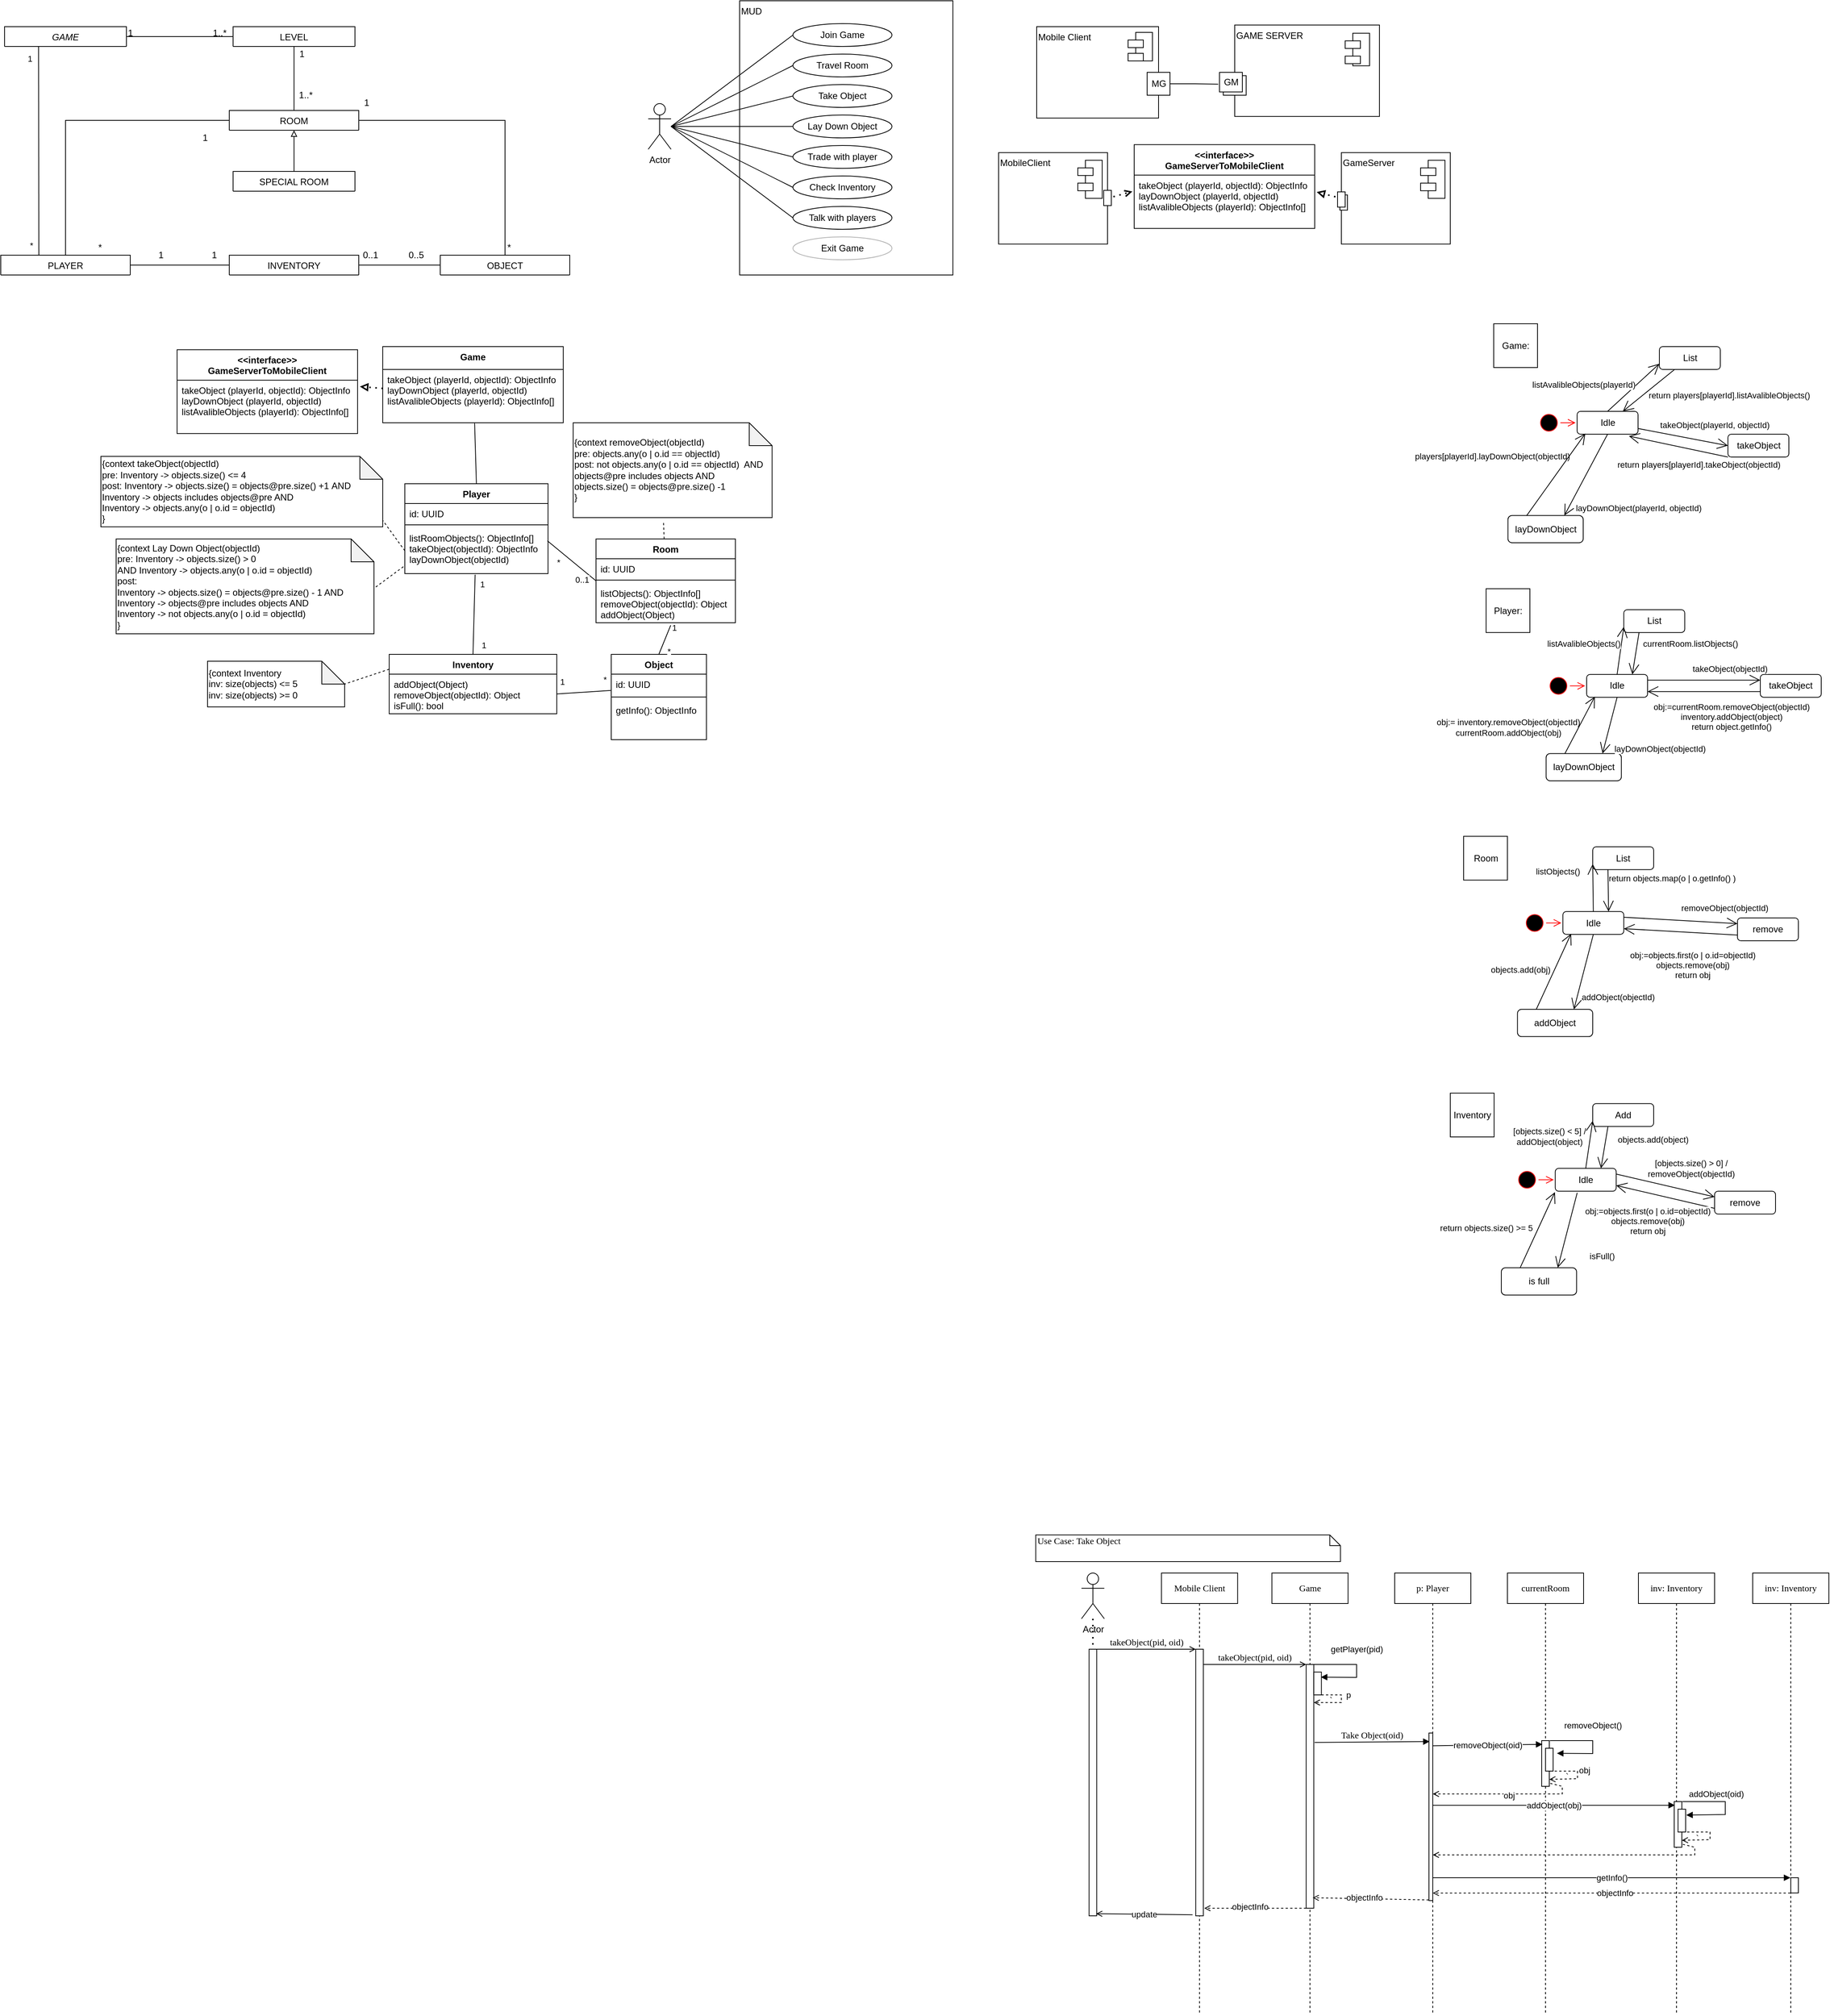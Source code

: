 <mxfile version="17.1.5" type="github">
  <diagram id="C5RBs43oDa-KdzZeNtuy" name="Page-1">
    <mxGraphModel dx="1160" dy="739" grid="1" gridSize="10" guides="1" tooltips="1" connect="1" arrows="1" fold="1" page="1" pageScale="1" pageWidth="827" pageHeight="1169" math="0" shadow="0">
      <root>
        <mxCell id="WIyWlLk6GJQsqaUBKTNV-0" />
        <mxCell id="WIyWlLk6GJQsqaUBKTNV-1" parent="WIyWlLk6GJQsqaUBKTNV-0" />
        <mxCell id="cA6XABB9ZMt0WS9synM3-65" value="" style="rounded=0;orthogonalLoop=1;jettySize=auto;html=1;endArrow=none;endFill=0;sketch=0;exitX=1;exitY=1;exitDx=0;exitDy=0;startArrow=none;" parent="WIyWlLk6GJQsqaUBKTNV-1" edge="1">
          <mxGeometry x="-0.095" relative="1" as="geometry">
            <mxPoint x="208.536" y="1256.036" as="sourcePoint" />
            <mxPoint x="208.536" y="1256.036" as="targetPoint" />
            <Array as="points" />
            <mxPoint x="1" as="offset" />
          </mxGeometry>
        </mxCell>
        <mxCell id="BA5nA2Hfeq59c8QXaOiR-123" value="" style="ellipse;html=1;shape=startState;fillColor=#000000;strokeColor=#ff0000;" parent="WIyWlLk6GJQsqaUBKTNV-1" vertex="1">
          <mxGeometry x="2028.8" y="1568.75" width="30" height="30" as="geometry" />
        </mxCell>
        <mxCell id="BA5nA2Hfeq59c8QXaOiR-124" value="" style="edgeStyle=orthogonalEdgeStyle;html=1;verticalAlign=bottom;endArrow=open;endSize=8;strokeColor=#ff0000;rounded=0;exitX=1;exitY=0.5;exitDx=0;exitDy=0;entryX=0;entryY=0.5;entryDx=0;entryDy=0;" parent="WIyWlLk6GJQsqaUBKTNV-1" source="BA5nA2Hfeq59c8QXaOiR-123" edge="1">
          <mxGeometry relative="1" as="geometry">
            <mxPoint x="2078.8" y="1583.75" as="targetPoint" />
            <mxPoint x="2348.8" y="1618.75" as="sourcePoint" />
          </mxGeometry>
        </mxCell>
        <mxCell id="BA5nA2Hfeq59c8QXaOiR-125" value="Idle" style="rounded=1;whiteSpace=wrap;html=1;" parent="WIyWlLk6GJQsqaUBKTNV-1" vertex="1">
          <mxGeometry x="2080.8" y="1568.75" width="80" height="30" as="geometry" />
        </mxCell>
        <mxCell id="BA5nA2Hfeq59c8QXaOiR-126" value="Add" style="rounded=1;whiteSpace=wrap;html=1;" parent="WIyWlLk6GJQsqaUBKTNV-1" vertex="1">
          <mxGeometry x="2130" y="1483.75" width="80" height="30" as="geometry" />
        </mxCell>
        <mxCell id="BA5nA2Hfeq59c8QXaOiR-127" value="" style="endArrow=open;endFill=1;endSize=12;html=1;rounded=0;entryX=0;entryY=0.75;entryDx=0;entryDy=0;exitX=0.5;exitY=0;exitDx=0;exitDy=0;" parent="WIyWlLk6GJQsqaUBKTNV-1" source="BA5nA2Hfeq59c8QXaOiR-125" target="BA5nA2Hfeq59c8QXaOiR-126" edge="1">
          <mxGeometry width="160" relative="1" as="geometry">
            <mxPoint x="2120.8" y="1530.25" as="sourcePoint" />
            <mxPoint x="2360.8" y="1525.25" as="targetPoint" />
          </mxGeometry>
        </mxCell>
        <mxCell id="BA5nA2Hfeq59c8QXaOiR-128" value="[objects.size() &amp;lt; 5] /&lt;br&gt;addObject(object)" style="edgeLabel;html=1;align=center;verticalAlign=middle;resizable=0;points=[];" parent="BA5nA2Hfeq59c8QXaOiR-127" vertex="1" connectable="0">
          <mxGeometry x="0.325" relative="1" as="geometry">
            <mxPoint x="-54" as="offset" />
          </mxGeometry>
        </mxCell>
        <mxCell id="BA5nA2Hfeq59c8QXaOiR-129" value="" style="endArrow=open;endFill=1;endSize=12;html=1;rounded=0;exitX=0.25;exitY=1;exitDx=0;exitDy=0;entryX=0.75;entryY=0;entryDx=0;entryDy=0;" parent="WIyWlLk6GJQsqaUBKTNV-1" source="BA5nA2Hfeq59c8QXaOiR-126" target="BA5nA2Hfeq59c8QXaOiR-125" edge="1">
          <mxGeometry width="160" relative="1" as="geometry">
            <mxPoint x="2360.8" y="1550.25" as="sourcePoint" />
            <mxPoint x="2120.8" y="1545.25" as="targetPoint" />
          </mxGeometry>
        </mxCell>
        <mxCell id="BA5nA2Hfeq59c8QXaOiR-130" value="objects.add(object)" style="edgeLabel;html=1;align=center;verticalAlign=middle;resizable=0;points=[];" parent="BA5nA2Hfeq59c8QXaOiR-129" vertex="1" connectable="0">
          <mxGeometry x="-0.232" y="2" relative="1" as="geometry">
            <mxPoint x="60" y="-5" as="offset" />
          </mxGeometry>
        </mxCell>
        <mxCell id="BA5nA2Hfeq59c8QXaOiR-131" value="remove" style="rounded=1;whiteSpace=wrap;html=1;" parent="WIyWlLk6GJQsqaUBKTNV-1" vertex="1">
          <mxGeometry x="2290" y="1598.75" width="80" height="30" as="geometry" />
        </mxCell>
        <mxCell id="BA5nA2Hfeq59c8QXaOiR-132" value="" style="endArrow=open;endFill=1;endSize=12;html=1;rounded=0;entryX=0;entryY=0.25;entryDx=0;entryDy=0;exitX=1;exitY=0.25;exitDx=0;exitDy=0;" parent="WIyWlLk6GJQsqaUBKTNV-1" source="BA5nA2Hfeq59c8QXaOiR-125" target="BA5nA2Hfeq59c8QXaOiR-131" edge="1">
          <mxGeometry width="160" relative="1" as="geometry">
            <mxPoint x="2210.8" y="1683.75" as="sourcePoint" />
            <mxPoint x="2450.8" y="1640.25" as="targetPoint" />
          </mxGeometry>
        </mxCell>
        <mxCell id="BA5nA2Hfeq59c8QXaOiR-133" value="[objects.size() &amp;gt; 0] /&lt;br&gt;removeObject(objectId)" style="edgeLabel;html=1;align=center;verticalAlign=middle;resizable=0;points=[];" parent="BA5nA2Hfeq59c8QXaOiR-132" vertex="1" connectable="0">
          <mxGeometry x="0.325" relative="1" as="geometry">
            <mxPoint x="12" y="-27" as="offset" />
          </mxGeometry>
        </mxCell>
        <mxCell id="BA5nA2Hfeq59c8QXaOiR-134" value="" style="endArrow=open;endFill=1;endSize=12;html=1;rounded=0;exitX=0;exitY=0.75;exitDx=0;exitDy=0;entryX=1;entryY=0.75;entryDx=0;entryDy=0;" parent="WIyWlLk6GJQsqaUBKTNV-1" source="BA5nA2Hfeq59c8QXaOiR-131" edge="1" target="BA5nA2Hfeq59c8QXaOiR-125">
          <mxGeometry width="160" relative="1" as="geometry">
            <mxPoint x="2450.8" y="1665.25" as="sourcePoint" />
            <mxPoint x="2148.8" y="1601.25" as="targetPoint" />
          </mxGeometry>
        </mxCell>
        <mxCell id="BA5nA2Hfeq59c8QXaOiR-135" value="&lt;div&gt;obj:=objects.first(o | o.id=objectId)&lt;/div&gt;&lt;div&gt;objects.remove(obj)&lt;/div&gt;&lt;div&gt;return obj&lt;br&gt;&lt;/div&gt;" style="edgeLabel;html=1;align=center;verticalAlign=middle;resizable=0;points=[];" parent="BA5nA2Hfeq59c8QXaOiR-134" vertex="1" connectable="0">
          <mxGeometry x="-0.232" y="2" relative="1" as="geometry">
            <mxPoint x="-38" y="26" as="offset" />
          </mxGeometry>
        </mxCell>
        <mxCell id="BA5nA2Hfeq59c8QXaOiR-141" value="Inventory" style="whiteSpace=wrap;html=1;aspect=fixed;" parent="WIyWlLk6GJQsqaUBKTNV-1" vertex="1">
          <mxGeometry x="1943" y="1470" width="57.5" height="57.5" as="geometry" />
        </mxCell>
        <mxCell id="BA5nA2Hfeq59c8QXaOiR-143" value="Mobile Client" style="shape=umlLifeline;perimeter=lifelinePerimeter;whiteSpace=wrap;html=1;container=1;collapsible=0;recursiveResize=0;outlineConnect=0;rounded=0;shadow=0;comic=0;labelBackgroundColor=none;strokeWidth=1;fontFamily=Verdana;fontSize=12;align=center;" parent="WIyWlLk6GJQsqaUBKTNV-1" vertex="1">
          <mxGeometry x="1563.8" y="2100" width="100" height="580" as="geometry" />
        </mxCell>
        <mxCell id="BA5nA2Hfeq59c8QXaOiR-144" value="" style="html=1;points=[];perimeter=orthogonalPerimeter;rounded=0;shadow=0;comic=0;labelBackgroundColor=none;strokeWidth=1;fontFamily=Verdana;fontSize=12;align=center;" parent="BA5nA2Hfeq59c8QXaOiR-143" vertex="1">
          <mxGeometry x="45" y="100" width="10" height="350" as="geometry" />
        </mxCell>
        <mxCell id="BA5nA2Hfeq59c8QXaOiR-146" value="Game" style="shape=umlLifeline;perimeter=lifelinePerimeter;whiteSpace=wrap;html=1;container=1;collapsible=0;recursiveResize=0;outlineConnect=0;rounded=0;shadow=0;comic=0;labelBackgroundColor=none;strokeWidth=1;fontFamily=Verdana;fontSize=12;align=center;" parent="WIyWlLk6GJQsqaUBKTNV-1" vertex="1">
          <mxGeometry x="1708.8" y="2100" width="100" height="580" as="geometry" />
        </mxCell>
        <mxCell id="BA5nA2Hfeq59c8QXaOiR-147" value="" style="html=1;points=[];perimeter=orthogonalPerimeter;rounded=0;shadow=0;comic=0;labelBackgroundColor=none;strokeWidth=1;fontFamily=Verdana;fontSize=12;align=center;" parent="BA5nA2Hfeq59c8QXaOiR-146" vertex="1">
          <mxGeometry x="45" y="120" width="10" height="320" as="geometry" />
        </mxCell>
        <mxCell id="BA5nA2Hfeq59c8QXaOiR-151" value="Take Object(oid)" style="html=1;verticalAlign=bottom;endArrow=block;labelBackgroundColor=none;fontFamily=Verdana;fontSize=12;elbow=vertical;entryX=0.186;entryY=0.051;entryDx=0;entryDy=0;entryPerimeter=0;exitX=1.106;exitY=0.32;exitDx=0;exitDy=0;exitPerimeter=0;" parent="WIyWlLk6GJQsqaUBKTNV-1" source="BA5nA2Hfeq59c8QXaOiR-147" target="BA5nA2Hfeq59c8QXaOiR-159" edge="1">
          <mxGeometry relative="1" as="geometry">
            <mxPoint x="1790" y="2310" as="sourcePoint" />
            <mxPoint x="2026.52" y="2310" as="targetPoint" />
          </mxGeometry>
        </mxCell>
        <mxCell id="BA5nA2Hfeq59c8QXaOiR-152" value="takeObject(pid, oid)" style="html=1;verticalAlign=bottom;endArrow=open;entryX=0;entryY=0;labelBackgroundColor=none;fontFamily=Verdana;fontSize=12;edgeStyle=elbowEdgeStyle;elbow=vertical;endFill=0;" parent="WIyWlLk6GJQsqaUBKTNV-1" source="BA5nA2Hfeq59c8QXaOiR-155" edge="1">
          <mxGeometry relative="1" as="geometry">
            <mxPoint x="1543.8" y="2210" as="sourcePoint" />
            <mxPoint x="1608.8" y="2200.0" as="targetPoint" />
          </mxGeometry>
        </mxCell>
        <mxCell id="BA5nA2Hfeq59c8QXaOiR-153" value="&lt;div&gt;takeObject(pid, oid)&lt;/div&gt;" style="html=1;verticalAlign=bottom;endArrow=open;entryX=0;entryY=0;labelBackgroundColor=none;fontFamily=Verdana;fontSize=12;edgeStyle=elbowEdgeStyle;elbow=vertical;endFill=0;exitX=0.962;exitY=0.057;exitDx=0;exitDy=0;exitPerimeter=0;" parent="WIyWlLk6GJQsqaUBKTNV-1" source="BA5nA2Hfeq59c8QXaOiR-144" target="BA5nA2Hfeq59c8QXaOiR-147" edge="1">
          <mxGeometry relative="1" as="geometry">
            <mxPoint x="1660" y="2220" as="sourcePoint" />
          </mxGeometry>
        </mxCell>
        <mxCell id="BA5nA2Hfeq59c8QXaOiR-154" value="Use Case: Take Object" style="shape=note;whiteSpace=wrap;html=1;size=14;verticalAlign=top;align=left;spacingTop=-6;rounded=0;shadow=0;comic=0;labelBackgroundColor=none;strokeWidth=1;fontFamily=Verdana;fontSize=12" parent="WIyWlLk6GJQsqaUBKTNV-1" vertex="1">
          <mxGeometry x="1398.8" y="2050" width="400" height="35" as="geometry" />
        </mxCell>
        <mxCell id="BA5nA2Hfeq59c8QXaOiR-155" value="" style="html=1;points=[];perimeter=orthogonalPerimeter;rounded=0;shadow=0;comic=0;labelBackgroundColor=none;strokeWidth=1;fontFamily=Verdana;fontSize=12;align=center;" parent="WIyWlLk6GJQsqaUBKTNV-1" vertex="1">
          <mxGeometry x="1468.8" y="2200" width="10" height="350" as="geometry" />
        </mxCell>
        <mxCell id="BA5nA2Hfeq59c8QXaOiR-156" value="Actor" style="shape=umlActor;verticalLabelPosition=bottom;verticalAlign=top;html=1;outlineConnect=0;" parent="WIyWlLk6GJQsqaUBKTNV-1" vertex="1">
          <mxGeometry x="1458.8" y="2100" width="30" height="60" as="geometry" />
        </mxCell>
        <mxCell id="BA5nA2Hfeq59c8QXaOiR-157" value="" style="endArrow=none;dashed=1;html=1;dashPattern=1 3;strokeWidth=2;rounded=0;entryX=0.5;entryY=0;entryDx=0;entryDy=0;entryPerimeter=0;" parent="WIyWlLk6GJQsqaUBKTNV-1" source="BA5nA2Hfeq59c8QXaOiR-156" target="BA5nA2Hfeq59c8QXaOiR-155" edge="1">
          <mxGeometry width="50" height="50" relative="1" as="geometry">
            <mxPoint x="1843.8" y="2470" as="sourcePoint" />
            <mxPoint x="1893.8" y="2420" as="targetPoint" />
          </mxGeometry>
        </mxCell>
        <mxCell id="BA5nA2Hfeq59c8QXaOiR-158" value="p: Player" style="shape=umlLifeline;perimeter=lifelinePerimeter;whiteSpace=wrap;html=1;container=1;collapsible=0;recursiveResize=0;outlineConnect=0;rounded=0;shadow=0;comic=0;labelBackgroundColor=none;strokeWidth=1;fontFamily=Verdana;fontSize=12;align=center;" parent="WIyWlLk6GJQsqaUBKTNV-1" vertex="1">
          <mxGeometry x="1870" y="2100" width="100" height="580" as="geometry" />
        </mxCell>
        <mxCell id="BA5nA2Hfeq59c8QXaOiR-159" value="" style="html=1;points=[];perimeter=orthogonalPerimeter;rounded=0;shadow=0;comic=0;labelBackgroundColor=none;strokeWidth=1;fontFamily=Verdana;fontSize=12;align=center;" parent="BA5nA2Hfeq59c8QXaOiR-158" vertex="1">
          <mxGeometry x="45" y="210" width="5" height="220" as="geometry" />
        </mxCell>
        <mxCell id="BA5nA2Hfeq59c8QXaOiR-160" value="currentRoom" style="shape=umlLifeline;perimeter=lifelinePerimeter;whiteSpace=wrap;html=1;container=1;collapsible=0;recursiveResize=0;outlineConnect=0;rounded=0;shadow=0;comic=0;labelBackgroundColor=none;strokeWidth=1;fontFamily=Verdana;fontSize=12;align=center;" parent="WIyWlLk6GJQsqaUBKTNV-1" vertex="1">
          <mxGeometry x="2018.0" y="2100" width="100" height="580" as="geometry" />
        </mxCell>
        <mxCell id="BA5nA2Hfeq59c8QXaOiR-161" value="" style="html=1;points=[];perimeter=orthogonalPerimeter;rounded=0;shadow=0;comic=0;labelBackgroundColor=none;strokeWidth=1;fontFamily=Verdana;fontSize=12;align=center;" parent="BA5nA2Hfeq59c8QXaOiR-160" vertex="1">
          <mxGeometry x="45" y="220" width="10" height="60" as="geometry" />
        </mxCell>
        <mxCell id="BA5nA2Hfeq59c8QXaOiR-204" value="" style="html=1;points=[];perimeter=orthogonalPerimeter;rounded=0;shadow=0;comic=0;labelBackgroundColor=none;strokeWidth=1;fontFamily=Verdana;fontSize=12;align=center;" parent="BA5nA2Hfeq59c8QXaOiR-160" vertex="1">
          <mxGeometry x="50.0" y="230" width="10" height="30" as="geometry" />
        </mxCell>
        <mxCell id="BA5nA2Hfeq59c8QXaOiR-162" value="`" style="rounded=0;orthogonalLoop=1;jettySize=auto;html=1;endArrow=block;endFill=1;entryX=0.917;entryY=0.222;entryDx=0;entryDy=0;entryPerimeter=0;" parent="WIyWlLk6GJQsqaUBKTNV-1" source="BA5nA2Hfeq59c8QXaOiR-147" target="BA5nA2Hfeq59c8QXaOiR-150" edge="1">
          <mxGeometry x="0.778" y="30" relative="1" as="geometry">
            <mxPoint x="1870" y="2220" as="targetPoint" />
            <Array as="points">
              <mxPoint x="1820" y="2220" />
              <mxPoint x="1820" y="2237" />
            </Array>
            <mxPoint as="offset" />
          </mxGeometry>
        </mxCell>
        <mxCell id="BA5nA2Hfeq59c8QXaOiR-172" value="getPlayer(pid)" style="edgeLabel;html=1;align=center;verticalAlign=middle;resizable=0;points=[];" parent="BA5nA2Hfeq59c8QXaOiR-162" vertex="1" connectable="0">
          <mxGeometry x="-0.222" y="-1" relative="1" as="geometry">
            <mxPoint x="9" y="-21" as="offset" />
          </mxGeometry>
        </mxCell>
        <mxCell id="BA5nA2Hfeq59c8QXaOiR-163" value="" style="edgeStyle=none;rounded=0;orthogonalLoop=1;jettySize=auto;html=1;dashed=1;endArrow=open;endFill=0;" parent="WIyWlLk6GJQsqaUBKTNV-1" source="BA5nA2Hfeq59c8QXaOiR-150" target="BA5nA2Hfeq59c8QXaOiR-147" edge="1">
          <mxGeometry relative="1" as="geometry">
            <mxPoint x="1758.8" y="2270" as="targetPoint" />
            <Array as="points">
              <mxPoint x="1800" y="2260" />
              <mxPoint x="1800" y="2270" />
            </Array>
          </mxGeometry>
        </mxCell>
        <mxCell id="BA5nA2Hfeq59c8QXaOiR-164" value="p" style="edgeLabel;html=1;align=center;verticalAlign=middle;resizable=0;points=[];" parent="BA5nA2Hfeq59c8QXaOiR-163" vertex="1" connectable="0">
          <mxGeometry x="0.009" relative="1" as="geometry">
            <mxPoint x="9" y="-10" as="offset" />
          </mxGeometry>
        </mxCell>
        <mxCell id="BA5nA2Hfeq59c8QXaOiR-167" value="" style="edgeStyle=none;rounded=0;orthogonalLoop=1;jettySize=auto;html=1;endArrow=open;endFill=0;dashed=1;exitX=1.122;exitY=0.935;exitDx=0;exitDy=0;exitPerimeter=0;" parent="WIyWlLk6GJQsqaUBKTNV-1" source="BA5nA2Hfeq59c8QXaOiR-161" target="BA5nA2Hfeq59c8QXaOiR-158" edge="1">
          <mxGeometry relative="1" as="geometry">
            <mxPoint x="2070" y="2390" as="sourcePoint" />
            <mxPoint x="1893.47" y="2360" as="targetPoint" />
            <Array as="points">
              <mxPoint x="2090" y="2380" />
              <mxPoint x="2090" y="2390" />
              <mxPoint x="2010" y="2390" />
            </Array>
          </mxGeometry>
        </mxCell>
        <mxCell id="BA5nA2Hfeq59c8QXaOiR-209" value="obj" style="edgeLabel;html=1;align=center;verticalAlign=middle;resizable=0;points=[];" parent="BA5nA2Hfeq59c8QXaOiR-167" vertex="1" connectable="0">
          <mxGeometry x="-0.014" y="2" relative="1" as="geometry">
            <mxPoint as="offset" />
          </mxGeometry>
        </mxCell>
        <mxCell id="BA5nA2Hfeq59c8QXaOiR-168" value="removeObject(oid)" style="edgeStyle=none;rounded=0;orthogonalLoop=1;jettySize=auto;html=1;entryX=0.1;entryY=0.081;entryDx=0;entryDy=0;entryPerimeter=0;endArrow=block;endFill=1;exitX=1;exitY=0.076;exitDx=0;exitDy=0;exitPerimeter=0;" parent="WIyWlLk6GJQsqaUBKTNV-1" source="BA5nA2Hfeq59c8QXaOiR-159" target="BA5nA2Hfeq59c8QXaOiR-161" edge="1">
          <mxGeometry relative="1" as="geometry" />
        </mxCell>
        <mxCell id="BA5nA2Hfeq59c8QXaOiR-169" style="edgeStyle=none;rounded=0;orthogonalLoop=1;jettySize=auto;html=1;endArrow=open;endFill=0;dashed=1;entryX=0.857;entryY=0.957;entryDx=0;entryDy=0;entryPerimeter=0;exitX=-0.034;exitY=0.996;exitDx=0;exitDy=0;exitPerimeter=0;" parent="WIyWlLk6GJQsqaUBKTNV-1" source="BA5nA2Hfeq59c8QXaOiR-159" target="BA5nA2Hfeq59c8QXaOiR-147" edge="1">
          <mxGeometry relative="1" as="geometry">
            <mxPoint x="1758.8" y="2380" as="targetPoint" />
            <mxPoint x="1893.8" y="2374.53" as="sourcePoint" />
          </mxGeometry>
        </mxCell>
        <mxCell id="BA5nA2Hfeq59c8QXaOiR-231" value="objectInfo" style="edgeLabel;html=1;align=center;verticalAlign=middle;resizable=0;points=[];" parent="BA5nA2Hfeq59c8QXaOiR-169" vertex="1" connectable="0">
          <mxGeometry x="0.113" y="-2" relative="1" as="geometry">
            <mxPoint as="offset" />
          </mxGeometry>
        </mxCell>
        <mxCell id="BA5nA2Hfeq59c8QXaOiR-171" value="update" style="edgeStyle=none;rounded=0;orthogonalLoop=1;jettySize=auto;html=1;entryX=0.92;entryY=0.992;entryDx=0;entryDy=0;entryPerimeter=0;endArrow=open;endFill=0;exitX=-0.413;exitY=0.996;exitDx=0;exitDy=0;exitPerimeter=0;" parent="WIyWlLk6GJQsqaUBKTNV-1" source="BA5nA2Hfeq59c8QXaOiR-144" target="BA5nA2Hfeq59c8QXaOiR-155" edge="1">
          <mxGeometry relative="1" as="geometry">
            <mxPoint x="1608.8" y="2399.92" as="sourcePoint" />
          </mxGeometry>
        </mxCell>
        <mxCell id="BA5nA2Hfeq59c8QXaOiR-150" value="" style="html=1;points=[];perimeter=orthogonalPerimeter;rounded=0;shadow=0;comic=0;labelBackgroundColor=none;strokeWidth=1;fontFamily=Verdana;fontSize=12;align=center;" parent="WIyWlLk6GJQsqaUBKTNV-1" vertex="1">
          <mxGeometry x="1763.8" y="2230" width="10" height="30" as="geometry" />
        </mxCell>
        <mxCell id="BA5nA2Hfeq59c8QXaOiR-202" value="inv: Inventory" style="shape=umlLifeline;perimeter=lifelinePerimeter;whiteSpace=wrap;html=1;container=1;collapsible=0;recursiveResize=0;outlineConnect=0;rounded=0;shadow=0;comic=0;labelBackgroundColor=none;strokeWidth=1;fontFamily=Verdana;fontSize=12;align=center;" parent="WIyWlLk6GJQsqaUBKTNV-1" vertex="1">
          <mxGeometry x="2190" y="2100" width="100" height="580" as="geometry" />
        </mxCell>
        <mxCell id="BA5nA2Hfeq59c8QXaOiR-211" value="" style="html=1;points=[];perimeter=orthogonalPerimeter;rounded=0;shadow=0;comic=0;labelBackgroundColor=none;strokeWidth=1;fontFamily=Verdana;fontSize=12;align=center;" parent="BA5nA2Hfeq59c8QXaOiR-202" vertex="1">
          <mxGeometry x="46.98" y="300" width="10" height="60" as="geometry" />
        </mxCell>
        <mxCell id="BA5nA2Hfeq59c8QXaOiR-212" value="" style="html=1;points=[];perimeter=orthogonalPerimeter;rounded=0;shadow=0;comic=0;labelBackgroundColor=none;strokeWidth=1;fontFamily=Verdana;fontSize=12;align=center;" parent="BA5nA2Hfeq59c8QXaOiR-202" vertex="1">
          <mxGeometry x="51.98" y="310" width="10" height="30" as="geometry" />
        </mxCell>
        <mxCell id="BA5nA2Hfeq59c8QXaOiR-216" value="`" style="rounded=0;orthogonalLoop=1;jettySize=auto;html=1;endArrow=block;endFill=1;entryX=1.077;entryY=0.258;entryDx=0;entryDy=0;entryPerimeter=0;" parent="BA5nA2Hfeq59c8QXaOiR-202" target="BA5nA2Hfeq59c8QXaOiR-212" edge="1">
          <mxGeometry x="0.778" y="30" relative="1" as="geometry">
            <mxPoint x="66.96" y="316.66" as="targetPoint" />
            <mxPoint x="57.79" y="300" as="sourcePoint" />
            <Array as="points">
              <mxPoint x="113.99" y="300" />
              <mxPoint x="113.99" y="317" />
            </Array>
            <mxPoint as="offset" />
          </mxGeometry>
        </mxCell>
        <mxCell id="BA5nA2Hfeq59c8QXaOiR-217" value="addObject(oid)" style="edgeLabel;html=1;align=center;verticalAlign=middle;resizable=0;points=[];" parent="BA5nA2Hfeq59c8QXaOiR-216" vertex="1" connectable="0">
          <mxGeometry x="-0.222" y="-1" relative="1" as="geometry">
            <mxPoint x="-5" y="-11" as="offset" />
          </mxGeometry>
        </mxCell>
        <mxCell id="BA5nA2Hfeq59c8QXaOiR-218" value="" style="edgeStyle=none;rounded=0;orthogonalLoop=1;jettySize=auto;html=1;dashed=1;entryX=0.919;entryY=0.299;entryDx=0;entryDy=0;entryPerimeter=0;endArrow=open;endFill=0;" parent="BA5nA2Hfeq59c8QXaOiR-202" edge="1">
          <mxGeometry relative="1" as="geometry">
            <mxPoint x="56.98" y="350.83" as="targetPoint" />
            <Array as="points">
              <mxPoint x="93.99" y="340" />
              <mxPoint x="93.99" y="350" />
            </Array>
            <mxPoint x="63.98" y="340" as="sourcePoint" />
          </mxGeometry>
        </mxCell>
        <mxCell id="BA5nA2Hfeq59c8QXaOiR-205" value="`" style="rounded=0;orthogonalLoop=1;jettySize=auto;html=1;endArrow=block;endFill=1;entryX=0.917;entryY=0.222;entryDx=0;entryDy=0;entryPerimeter=0;" parent="WIyWlLk6GJQsqaUBKTNV-1" edge="1">
          <mxGeometry x="0.778" y="30" relative="1" as="geometry">
            <mxPoint x="2082.98" y="2336.66" as="targetPoint" />
            <mxPoint x="2073.81" y="2320" as="sourcePoint" />
            <Array as="points">
              <mxPoint x="2130.01" y="2320" />
              <mxPoint x="2130.01" y="2337" />
            </Array>
            <mxPoint as="offset" />
          </mxGeometry>
        </mxCell>
        <mxCell id="BA5nA2Hfeq59c8QXaOiR-206" value="removeObject()" style="edgeLabel;html=1;align=center;verticalAlign=middle;resizable=0;points=[];" parent="BA5nA2Hfeq59c8QXaOiR-205" vertex="1" connectable="0">
          <mxGeometry x="-0.222" y="-1" relative="1" as="geometry">
            <mxPoint x="9" y="-21" as="offset" />
          </mxGeometry>
        </mxCell>
        <mxCell id="BA5nA2Hfeq59c8QXaOiR-207" value="" style="edgeStyle=none;rounded=0;orthogonalLoop=1;jettySize=auto;html=1;dashed=1;entryX=0.919;entryY=0.299;entryDx=0;entryDy=0;entryPerimeter=0;endArrow=open;endFill=0;" parent="WIyWlLk6GJQsqaUBKTNV-1" edge="1">
          <mxGeometry relative="1" as="geometry">
            <mxPoint x="2073" y="2370.83" as="targetPoint" />
            <Array as="points">
              <mxPoint x="2110.01" y="2360" />
              <mxPoint x="2110.01" y="2370" />
            </Array>
            <mxPoint x="2080" y="2360" as="sourcePoint" />
          </mxGeometry>
        </mxCell>
        <mxCell id="BA5nA2Hfeq59c8QXaOiR-208" value="obj" style="edgeLabel;html=1;align=center;verticalAlign=middle;resizable=0;points=[];" parent="BA5nA2Hfeq59c8QXaOiR-207" vertex="1" connectable="0">
          <mxGeometry x="0.009" relative="1" as="geometry">
            <mxPoint x="9" y="-10" as="offset" />
          </mxGeometry>
        </mxCell>
        <mxCell id="BA5nA2Hfeq59c8QXaOiR-215" value="addObject(obj)" style="edgeStyle=none;rounded=0;orthogonalLoop=1;jettySize=auto;html=1;entryX=0.1;entryY=0.081;entryDx=0;entryDy=0;entryPerimeter=0;endArrow=block;endFill=1;" parent="WIyWlLk6GJQsqaUBKTNV-1" source="BA5nA2Hfeq59c8QXaOiR-158" target="BA5nA2Hfeq59c8QXaOiR-211" edge="1">
          <mxGeometry relative="1" as="geometry">
            <mxPoint x="2093.98" y="2401.4" as="sourcePoint" />
          </mxGeometry>
        </mxCell>
        <mxCell id="BA5nA2Hfeq59c8QXaOiR-213" value="" style="edgeStyle=none;rounded=0;orthogonalLoop=1;jettySize=auto;html=1;endArrow=open;endFill=0;dashed=1;exitX=1.122;exitY=0.935;exitDx=0;exitDy=0;exitPerimeter=0;" parent="WIyWlLk6GJQsqaUBKTNV-1" source="BA5nA2Hfeq59c8QXaOiR-211" target="BA5nA2Hfeq59c8QXaOiR-158" edge="1">
          <mxGeometry relative="1" as="geometry">
            <mxPoint x="2243.98" y="2470" as="sourcePoint" />
            <mxPoint x="2093.61" y="2470" as="targetPoint" />
            <Array as="points">
              <mxPoint x="2263.98" y="2460" />
              <mxPoint x="2263.98" y="2470" />
              <mxPoint x="2183.98" y="2470" />
            </Array>
          </mxGeometry>
        </mxCell>
        <mxCell id="BA5nA2Hfeq59c8QXaOiR-220" value="inv: Inventory" style="shape=umlLifeline;perimeter=lifelinePerimeter;whiteSpace=wrap;html=1;container=1;collapsible=0;recursiveResize=0;outlineConnect=0;rounded=0;shadow=0;comic=0;labelBackgroundColor=none;strokeWidth=1;fontFamily=Verdana;fontSize=12;align=center;" parent="WIyWlLk6GJQsqaUBKTNV-1" vertex="1">
          <mxGeometry x="2340" y="2100" width="100" height="580" as="geometry" />
        </mxCell>
        <mxCell id="BA5nA2Hfeq59c8QXaOiR-226" value="" style="html=1;points=[];perimeter=orthogonalPerimeter;rounded=0;shadow=0;comic=0;labelBackgroundColor=none;strokeWidth=1;fontFamily=Verdana;fontSize=12;align=center;" parent="BA5nA2Hfeq59c8QXaOiR-220" vertex="1">
          <mxGeometry x="50" y="400" width="10" height="20" as="geometry" />
        </mxCell>
        <mxCell id="BA5nA2Hfeq59c8QXaOiR-227" value="getInfo()" style="edgeStyle=none;rounded=0;orthogonalLoop=1;jettySize=auto;html=1;endArrow=block;endFill=1;" parent="WIyWlLk6GJQsqaUBKTNV-1" target="BA5nA2Hfeq59c8QXaOiR-220" edge="1">
          <mxGeometry relative="1" as="geometry">
            <mxPoint x="1920.45" y="2500.0" as="sourcePoint" />
            <mxPoint x="2238.8" y="2500.0" as="targetPoint" />
          </mxGeometry>
        </mxCell>
        <mxCell id="BA5nA2Hfeq59c8QXaOiR-228" style="edgeStyle=none;rounded=0;orthogonalLoop=1;jettySize=auto;html=1;endArrow=open;endFill=0;dashed=1;entryX=1;entryY=0.955;entryDx=0;entryDy=0;entryPerimeter=0;" parent="WIyWlLk6GJQsqaUBKTNV-1" source="BA5nA2Hfeq59c8QXaOiR-220" target="BA5nA2Hfeq59c8QXaOiR-159" edge="1">
          <mxGeometry relative="1" as="geometry">
            <mxPoint x="1936.11" y="2520.0" as="targetPoint" />
            <mxPoint x="2065.49" y="2520.0" as="sourcePoint" />
          </mxGeometry>
        </mxCell>
        <mxCell id="BA5nA2Hfeq59c8QXaOiR-229" value="objectInfo" style="edgeLabel;html=1;align=center;verticalAlign=middle;resizable=0;points=[];" parent="BA5nA2Hfeq59c8QXaOiR-228" vertex="1" connectable="0">
          <mxGeometry x="-0.033" y="1" relative="1" as="geometry">
            <mxPoint x="-4" y="-1" as="offset" />
          </mxGeometry>
        </mxCell>
        <mxCell id="BA5nA2Hfeq59c8QXaOiR-232" style="edgeStyle=none;rounded=0;orthogonalLoop=1;jettySize=auto;html=1;endArrow=open;endFill=0;dashed=1;exitX=-0.034;exitY=0.996;exitDx=0;exitDy=0;exitPerimeter=0;" parent="WIyWlLk6GJQsqaUBKTNV-1" edge="1">
          <mxGeometry relative="1" as="geometry">
            <mxPoint x="1620" y="2540" as="targetPoint" />
            <mxPoint x="1753.8" y="2540.0" as="sourcePoint" />
          </mxGeometry>
        </mxCell>
        <mxCell id="BA5nA2Hfeq59c8QXaOiR-233" value="objectInfo" style="edgeLabel;html=1;align=center;verticalAlign=middle;resizable=0;points=[];" parent="BA5nA2Hfeq59c8QXaOiR-232" vertex="1" connectable="0">
          <mxGeometry x="0.113" y="-2" relative="1" as="geometry">
            <mxPoint as="offset" />
          </mxGeometry>
        </mxCell>
        <mxCell id="mLLBI0nYe4yU47RO7_1Q-5" value="" style="group" vertex="1" connectable="0" parent="WIyWlLk6GJQsqaUBKTNV-1">
          <mxGeometry x="1350" y="70" width="593" height="298.896" as="geometry" />
        </mxCell>
        <mxCell id="VWi0gB3o-v6QvP-utgQW-3" value="" style="group" parent="mLLBI0nYe4yU47RO7_1Q-5" vertex="1" connectable="0">
          <mxGeometry x="50" width="175" height="120" as="geometry" />
        </mxCell>
        <mxCell id="1VWSUXiwOZT1shFSJKdf-57" value="Mobile Client" style="html=1;align=left;verticalAlign=top;" parent="VWi0gB3o-v6QvP-utgQW-3" vertex="1">
          <mxGeometry width="160" height="120" as="geometry" />
        </mxCell>
        <mxCell id="1VWSUXiwOZT1shFSJKdf-73" value="" style="shape=module;align=left;spacingLeft=20;align=center;verticalAlign=top;" parent="VWi0gB3o-v6QvP-utgQW-3" vertex="1">
          <mxGeometry x="120" y="7.5" width="32" height="37.5" as="geometry" />
        </mxCell>
        <mxCell id="1VWSUXiwOZT1shFSJKdf-74" value="MG" style="html=1;" parent="VWi0gB3o-v6QvP-utgQW-3" vertex="1">
          <mxGeometry x="145" y="60" width="30" height="30" as="geometry" />
        </mxCell>
        <mxCell id="1VWSUXiwOZT1shFSJKdf-76" style="edgeStyle=orthogonalEdgeStyle;rounded=0;orthogonalLoop=1;jettySize=auto;html=1;endArrow=none;endFill=0;entryX=-0.054;entryY=0.601;entryDx=0;entryDy=0;entryPerimeter=0;" parent="mLLBI0nYe4yU47RO7_1Q-5" source="1VWSUXiwOZT1shFSJKdf-74" target="1VWSUXiwOZT1shFSJKdf-77" edge="1">
          <mxGeometry relative="1" as="geometry" />
        </mxCell>
        <mxCell id="cA6XABB9ZMt0WS9synM3-66" value="" style="rounded=0;orthogonalLoop=1;jettySize=auto;html=1;endArrow=none;endFill=0;sketch=0;exitX=1;exitY=1;exitDx=0;exitDy=0;startArrow=none;" parent="mLLBI0nYe4yU47RO7_1Q-5" edge="1">
          <mxGeometry x="-0.095" relative="1" as="geometry">
            <mxPoint x="242.036" y="298.896" as="sourcePoint" />
            <mxPoint x="242.036" y="298.896" as="targetPoint" />
            <Array as="points" />
            <mxPoint x="1" as="offset" />
          </mxGeometry>
        </mxCell>
        <mxCell id="cA6XABB9ZMt0WS9synM3-75" value="&lt;&lt;interface&gt;&gt;&#xa;GameServerToMobileClient&#xa;" style="swimlane;fontStyle=1;align=center;verticalAlign=top;childLayout=stackLayout;horizontal=1;startSize=40;horizontalStack=0;resizeParent=1;resizeParentMax=0;resizeLast=0;collapsible=1;marginBottom=0;" parent="mLLBI0nYe4yU47RO7_1Q-5" vertex="1">
          <mxGeometry x="178" y="154.92" width="237" height="110" as="geometry" />
        </mxCell>
        <mxCell id="cA6XABB9ZMt0WS9synM3-78" value="takeObject (playerId, objectId): ObjectInfo&#xa;layDownObject (playerId, objectId)&#xa;listAvalibleObjects (playerId): ObjectInfo[]" style="text;strokeColor=none;fillColor=none;align=left;verticalAlign=top;spacingLeft=4;spacingRight=4;overflow=hidden;rotatable=0;points=[[0,0.5],[1,0.5]];portConstraint=eastwest;" parent="cA6XABB9ZMt0WS9synM3-75" vertex="1">
          <mxGeometry y="40" width="237" height="70" as="geometry" />
        </mxCell>
        <mxCell id="VWi0gB3o-v6QvP-utgQW-1" value="" style="group" parent="mLLBI0nYe4yU47RO7_1Q-5" vertex="1" connectable="0">
          <mxGeometry x="320" width="190" height="120" as="geometry" />
        </mxCell>
        <mxCell id="1VWSUXiwOZT1shFSJKdf-56" value="GAME SERVER" style="html=1;align=left;verticalAlign=top;" parent="VWi0gB3o-v6QvP-utgQW-1" vertex="1">
          <mxGeometry x="-10" y="-2.143" width="190" height="120" as="geometry" />
        </mxCell>
        <mxCell id="1VWSUXiwOZT1shFSJKdf-72" value="" style="shape=module;align=left;spacingLeft=20;align=center;verticalAlign=top;" parent="VWi0gB3o-v6QvP-utgQW-1" vertex="1">
          <mxGeometry x="135" y="8.571" width="32" height="42.857" as="geometry" />
        </mxCell>
        <mxCell id="VWi0gB3o-v6QvP-utgQW-2" value="" style="group" parent="VWi0gB3o-v6QvP-utgQW-1" vertex="1" connectable="0">
          <mxGeometry x="-30" y="60" width="35" height="30" as="geometry" />
        </mxCell>
        <mxCell id="1VWSUXiwOZT1shFSJKdf-75" value="GM" style="html=1;" parent="VWi0gB3o-v6QvP-utgQW-2" vertex="1">
          <mxGeometry x="5" y="4.286" width="30" height="25.714" as="geometry" />
        </mxCell>
        <mxCell id="1VWSUXiwOZT1shFSJKdf-77" value="GM" style="html=1;" parent="VWi0gB3o-v6QvP-utgQW-2" vertex="1">
          <mxGeometry width="30" height="25.714" as="geometry" />
        </mxCell>
        <mxCell id="VWi0gB3o-v6QvP-utgQW-15" value="" style="endArrow=open;dashed=1;html=1;dashPattern=1 3;strokeWidth=2;rounded=0;exitX=1;exitY=0.5;exitDx=0;exitDy=0;entryX=-0.01;entryY=0.306;entryDx=0;entryDy=0;endFill=0;entryPerimeter=0;" parent="mLLBI0nYe4yU47RO7_1Q-5" source="cA6XABB9ZMt0WS9synM3-46" target="cA6XABB9ZMt0WS9synM3-78" edge="1">
          <mxGeometry width="50" height="50" relative="1" as="geometry">
            <mxPoint x="288" y="315.36" as="sourcePoint" />
            <mxPoint x="136" y="322.36" as="targetPoint" />
          </mxGeometry>
        </mxCell>
        <mxCell id="VWi0gB3o-v6QvP-utgQW-16" value="" style="group" parent="mLLBI0nYe4yU47RO7_1Q-5" vertex="1" connectable="0">
          <mxGeometry y="165.36" width="143" height="120" as="geometry" />
        </mxCell>
        <mxCell id="cA6XABB9ZMt0WS9synM3-46" value="MobileClient" style="html=1;align=left;verticalAlign=top;" parent="VWi0gB3o-v6QvP-utgQW-16" vertex="1">
          <mxGeometry width="143" height="120" as="geometry" />
        </mxCell>
        <mxCell id="cA6XABB9ZMt0WS9synM3-47" value="" style="shape=module;align=left;spacingLeft=20;align=center;verticalAlign=top;" parent="VWi0gB3o-v6QvP-utgQW-16" vertex="1">
          <mxGeometry x="104" y="10" width="32" height="50" as="geometry" />
        </mxCell>
        <mxCell id="VWi0gB3o-v6QvP-utgQW-17" value="" style="group" parent="mLLBI0nYe4yU47RO7_1Q-5" vertex="1" connectable="0">
          <mxGeometry x="450" y="165.36" width="143" height="120" as="geometry" />
        </mxCell>
        <mxCell id="VWi0gB3o-v6QvP-utgQW-18" value="GameServer" style="html=1;align=left;verticalAlign=top;" parent="VWi0gB3o-v6QvP-utgQW-17" vertex="1">
          <mxGeometry width="143" height="120" as="geometry" />
        </mxCell>
        <mxCell id="VWi0gB3o-v6QvP-utgQW-19" value="" style="shape=module;align=left;spacingLeft=20;align=center;verticalAlign=top;" parent="VWi0gB3o-v6QvP-utgQW-17" vertex="1">
          <mxGeometry x="104" y="10" width="32" height="50" as="geometry" />
        </mxCell>
        <mxCell id="VWi0gB3o-v6QvP-utgQW-20" value="" style="endArrow=block;dashed=1;html=1;dashPattern=1 3;strokeWidth=2;rounded=0;endFill=0;entryX=1.011;entryY=0.317;entryDx=0;entryDy=0;exitX=0;exitY=0.5;exitDx=0;exitDy=0;entryPerimeter=0;" parent="mLLBI0nYe4yU47RO7_1Q-5" target="cA6XABB9ZMt0WS9synM3-78" edge="1" source="VWi0gB3o-v6QvP-utgQW-18">
          <mxGeometry width="50" height="50" relative="1" as="geometry">
            <mxPoint x="570" y="240.36" as="sourcePoint" />
            <mxPoint x="615" y="335.359" as="targetPoint" />
          </mxGeometry>
        </mxCell>
        <mxCell id="mLLBI0nYe4yU47RO7_1Q-2" value="" style="rounded=0;whiteSpace=wrap;html=1;" vertex="1" parent="mLLBI0nYe4yU47RO7_1Q-5">
          <mxGeometry x="138" y="214.86" width="10" height="20" as="geometry" />
        </mxCell>
        <mxCell id="mLLBI0nYe4yU47RO7_1Q-3" value="" style="rounded=0;whiteSpace=wrap;html=1;" vertex="1" parent="mLLBI0nYe4yU47RO7_1Q-5">
          <mxGeometry x="448" y="220.86" width="10" height="20" as="geometry" />
        </mxCell>
        <mxCell id="mLLBI0nYe4yU47RO7_1Q-4" value="" style="rounded=0;whiteSpace=wrap;html=1;" vertex="1" parent="mLLBI0nYe4yU47RO7_1Q-5">
          <mxGeometry x="445" y="216.86" width="10" height="20" as="geometry" />
        </mxCell>
        <mxCell id="mLLBI0nYe4yU47RO7_1Q-6" value="" style="group" vertex="1" connectable="0" parent="WIyWlLk6GJQsqaUBKTNV-1">
          <mxGeometry x="40" y="70" width="747" height="326" as="geometry" />
        </mxCell>
        <mxCell id="zkfFHV4jXpPFQw0GAbJ--0" value="GAME" style="swimlane;fontStyle=2;align=center;verticalAlign=top;childLayout=stackLayout;horizontal=1;startSize=26;horizontalStack=0;resizeParent=1;resizeLast=0;collapsible=1;marginBottom=0;rounded=0;shadow=0;strokeWidth=1;" parent="mLLBI0nYe4yU47RO7_1Q-6" vertex="1" collapsed="1">
          <mxGeometry x="5" width="160" height="26" as="geometry">
            <mxRectangle x="140" y="120" width="160" height="138" as="alternateBounds" />
          </mxGeometry>
        </mxCell>
        <mxCell id="zkfFHV4jXpPFQw0GAbJ--1" value="Name" style="text;align=left;verticalAlign=top;spacingLeft=4;spacingRight=4;overflow=hidden;rotatable=0;points=[[0,0.5],[1,0.5]];portConstraint=eastwest;" parent="zkfFHV4jXpPFQw0GAbJ--0" vertex="1">
          <mxGeometry y="26" width="160" height="26" as="geometry" />
        </mxCell>
        <mxCell id="zkfFHV4jXpPFQw0GAbJ--2" value="Phone Number" style="text;align=left;verticalAlign=top;spacingLeft=4;spacingRight=4;overflow=hidden;rotatable=0;points=[[0,0.5],[1,0.5]];portConstraint=eastwest;rounded=0;shadow=0;html=0;" parent="zkfFHV4jXpPFQw0GAbJ--0" vertex="1">
          <mxGeometry y="52" width="160" height="26" as="geometry" />
        </mxCell>
        <mxCell id="zkfFHV4jXpPFQw0GAbJ--3" value="Email Address" style="text;align=left;verticalAlign=top;spacingLeft=4;spacingRight=4;overflow=hidden;rotatable=0;points=[[0,0.5],[1,0.5]];portConstraint=eastwest;rounded=0;shadow=0;html=0;" parent="zkfFHV4jXpPFQw0GAbJ--0" vertex="1">
          <mxGeometry y="78" width="160" height="26" as="geometry" />
        </mxCell>
        <mxCell id="zkfFHV4jXpPFQw0GAbJ--4" value="" style="line;html=1;strokeWidth=1;align=left;verticalAlign=middle;spacingTop=-1;spacingLeft=3;spacingRight=3;rotatable=0;labelPosition=right;points=[];portConstraint=eastwest;" parent="zkfFHV4jXpPFQw0GAbJ--0" vertex="1">
          <mxGeometry y="104" width="160" height="8" as="geometry" />
        </mxCell>
        <mxCell id="zkfFHV4jXpPFQw0GAbJ--5" value="Purchase Parking Pass" style="text;align=left;verticalAlign=top;spacingLeft=4;spacingRight=4;overflow=hidden;rotatable=0;points=[[0,0.5],[1,0.5]];portConstraint=eastwest;" parent="zkfFHV4jXpPFQw0GAbJ--0" vertex="1">
          <mxGeometry y="112" width="160" height="26" as="geometry" />
        </mxCell>
        <mxCell id="zkfFHV4jXpPFQw0GAbJ--17" value="LEVEL" style="swimlane;fontStyle=0;align=center;verticalAlign=top;childLayout=stackLayout;horizontal=1;startSize=26;horizontalStack=0;resizeParent=1;resizeLast=0;collapsible=1;marginBottom=0;rounded=0;shadow=0;strokeWidth=1;" parent="mLLBI0nYe4yU47RO7_1Q-6" vertex="1" collapsed="1">
          <mxGeometry x="305" width="160" height="26" as="geometry">
            <mxRectangle x="508" y="110" width="160" height="70" as="alternateBounds" />
          </mxGeometry>
        </mxCell>
        <mxCell id="zkfFHV4jXpPFQw0GAbJ--23" value="" style="line;html=1;strokeWidth=1;align=left;verticalAlign=middle;spacingTop=-1;spacingLeft=3;spacingRight=3;rotatable=0;labelPosition=right;points=[];portConstraint=eastwest;" parent="zkfFHV4jXpPFQw0GAbJ--17" vertex="1">
          <mxGeometry y="26" width="160" height="24" as="geometry" />
        </mxCell>
        <mxCell id="zkfFHV4jXpPFQw0GAbJ--26" value="" style="endArrow=none;shadow=0;strokeWidth=1;rounded=0;endFill=0;edgeStyle=elbowEdgeStyle;elbow=vertical;" parent="mLLBI0nYe4yU47RO7_1Q-6" source="zkfFHV4jXpPFQw0GAbJ--0" target="zkfFHV4jXpPFQw0GAbJ--17" edge="1">
          <mxGeometry x="0.5" y="41" relative="1" as="geometry">
            <mxPoint x="215" y="82" as="sourcePoint" />
            <mxPoint x="375" y="82" as="targetPoint" />
            <mxPoint x="-40" y="32" as="offset" />
          </mxGeometry>
        </mxCell>
        <mxCell id="zkfFHV4jXpPFQw0GAbJ--27" value="1" style="resizable=0;align=left;verticalAlign=bottom;labelBackgroundColor=none;fontSize=12;" parent="zkfFHV4jXpPFQw0GAbJ--26" connectable="0" vertex="1">
          <mxGeometry x="-1" relative="1" as="geometry">
            <mxPoint y="4" as="offset" />
          </mxGeometry>
        </mxCell>
        <mxCell id="zkfFHV4jXpPFQw0GAbJ--28" value="1..*" style="resizable=0;align=right;verticalAlign=bottom;labelBackgroundColor=none;fontSize=12;" parent="zkfFHV4jXpPFQw0GAbJ--26" connectable="0" vertex="1">
          <mxGeometry x="1" relative="1" as="geometry">
            <mxPoint x="-7" y="4" as="offset" />
          </mxGeometry>
        </mxCell>
        <mxCell id="sU_c6Er136trvMsLBxcg-0" value="ROOM" style="swimlane;fontStyle=0;align=center;verticalAlign=top;childLayout=stackLayout;horizontal=1;startSize=26;horizontalStack=0;resizeParent=1;resizeLast=0;collapsible=1;marginBottom=0;rounded=0;shadow=0;strokeWidth=1;" parent="mLLBI0nYe4yU47RO7_1Q-6" vertex="1" collapsed="1">
          <mxGeometry x="300" y="110" width="170" height="26" as="geometry">
            <mxRectangle x="465" y="220" width="155" height="120" as="alternateBounds" />
          </mxGeometry>
        </mxCell>
        <mxCell id="sU_c6Er136trvMsLBxcg-1" value="bool isSpecial" style="text;align=left;verticalAlign=top;spacingLeft=4;spacingRight=4;overflow=hidden;rotatable=0;points=[[0,0.5],[1,0.5]];portConstraint=eastwest;" parent="sU_c6Er136trvMsLBxcg-0" vertex="1">
          <mxGeometry y="26" width="155" height="26" as="geometry" />
        </mxCell>
        <mxCell id="sU_c6Er136trvMsLBxcg-2" value="" style="line;html=1;strokeWidth=1;align=left;verticalAlign=middle;spacingTop=-1;spacingLeft=3;spacingRight=3;rotatable=0;labelPosition=right;points=[];portConstraint=eastwest;" parent="sU_c6Er136trvMsLBxcg-0" vertex="1">
          <mxGeometry y="52" width="155" height="58" as="geometry" />
        </mxCell>
        <mxCell id="sU_c6Er136trvMsLBxcg-8" style="edgeStyle=orthogonalEdgeStyle;rounded=0;orthogonalLoop=1;jettySize=auto;html=1;exitX=0.5;exitY=1;exitDx=0;exitDy=0;entryX=0.5;entryY=0;entryDx=0;entryDy=0;endArrow=none;endFill=0;" parent="mLLBI0nYe4yU47RO7_1Q-6" source="zkfFHV4jXpPFQw0GAbJ--17" target="sU_c6Er136trvMsLBxcg-0" edge="1">
          <mxGeometry relative="1" as="geometry" />
        </mxCell>
        <mxCell id="sU_c6Er136trvMsLBxcg-3" value="OBJECT" style="swimlane;fontStyle=0;align=center;verticalAlign=top;childLayout=stackLayout;horizontal=1;startSize=26;horizontalStack=0;resizeParent=1;resizeLast=0;collapsible=1;marginBottom=0;rounded=0;shadow=0;strokeWidth=1;" parent="mLLBI0nYe4yU47RO7_1Q-6" vertex="1" collapsed="1">
          <mxGeometry x="577" y="300" width="170" height="26" as="geometry">
            <mxRectangle x="667" y="370" width="160" height="70" as="alternateBounds" />
          </mxGeometry>
        </mxCell>
        <mxCell id="sU_c6Er136trvMsLBxcg-5" value="" style="line;html=1;strokeWidth=1;align=left;verticalAlign=middle;spacingTop=-1;spacingLeft=3;spacingRight=3;rotatable=0;labelPosition=right;points=[];portConstraint=eastwest;" parent="sU_c6Er136trvMsLBxcg-3" vertex="1">
          <mxGeometry y="26" width="160" height="8" as="geometry" />
        </mxCell>
        <mxCell id="sU_c6Er136trvMsLBxcg-21" style="edgeStyle=orthogonalEdgeStyle;rounded=0;orthogonalLoop=1;jettySize=auto;html=1;exitX=1;exitY=0.5;exitDx=0;exitDy=0;entryX=0.5;entryY=0;entryDx=0;entryDy=0;endArrow=none;endFill=0;" parent="mLLBI0nYe4yU47RO7_1Q-6" source="sU_c6Er136trvMsLBxcg-0" target="sU_c6Er136trvMsLBxcg-3" edge="1">
          <mxGeometry relative="1" as="geometry" />
        </mxCell>
        <mxCell id="sU_c6Er136trvMsLBxcg-6" value="PLAYER" style="swimlane;fontStyle=0;align=center;verticalAlign=top;childLayout=stackLayout;horizontal=1;startSize=26;horizontalStack=0;resizeParent=1;resizeLast=0;collapsible=1;marginBottom=0;rounded=0;shadow=0;strokeWidth=1;" parent="mLLBI0nYe4yU47RO7_1Q-6" vertex="1" collapsed="1">
          <mxGeometry y="300" width="170" height="26" as="geometry">
            <mxRectangle x="270" y="370" width="160" height="70" as="alternateBounds" />
          </mxGeometry>
        </mxCell>
        <mxCell id="sU_c6Er136trvMsLBxcg-7" value="" style="line;html=1;strokeWidth=1;align=left;verticalAlign=middle;spacingTop=-1;spacingLeft=3;spacingRight=3;rotatable=0;labelPosition=right;points=[];portConstraint=eastwest;" parent="sU_c6Er136trvMsLBxcg-6" vertex="1">
          <mxGeometry y="26" width="160" height="8" as="geometry" />
        </mxCell>
        <mxCell id="sU_c6Er136trvMsLBxcg-22" style="edgeStyle=orthogonalEdgeStyle;rounded=0;orthogonalLoop=1;jettySize=auto;html=1;exitX=0;exitY=0.5;exitDx=0;exitDy=0;entryX=0.5;entryY=0;entryDx=0;entryDy=0;endArrow=none;endFill=0;" parent="mLLBI0nYe4yU47RO7_1Q-6" source="sU_c6Er136trvMsLBxcg-0" target="sU_c6Er136trvMsLBxcg-6" edge="1">
          <mxGeometry relative="1" as="geometry" />
        </mxCell>
        <mxCell id="sU_c6Er136trvMsLBxcg-9" value="" style="resizable=0;align=right;verticalAlign=bottom;labelBackgroundColor=none;fontSize=12;" parent="mLLBI0nYe4yU47RO7_1Q-6" connectable="0" vertex="1">
          <mxGeometry x="285" y="50.003" as="geometry">
            <mxPoint x="216" y="62" as="offset" />
          </mxGeometry>
        </mxCell>
        <mxCell id="sU_c6Er136trvMsLBxcg-10" value="1" style="text;html=1;align=center;verticalAlign=middle;resizable=0;points=[];autosize=1;strokeColor=none;fillColor=none;" parent="mLLBI0nYe4yU47RO7_1Q-6" vertex="1">
          <mxGeometry x="385" y="26" width="20" height="20" as="geometry" />
        </mxCell>
        <mxCell id="sU_c6Er136trvMsLBxcg-11" value="1..*" style="text;html=1;align=center;verticalAlign=middle;resizable=0;points=[];autosize=1;strokeColor=none;fillColor=none;" parent="mLLBI0nYe4yU47RO7_1Q-6" vertex="1">
          <mxGeometry x="385" y="80" width="30" height="20" as="geometry" />
        </mxCell>
        <mxCell id="sU_c6Er136trvMsLBxcg-16" style="edgeStyle=orthogonalEdgeStyle;rounded=0;orthogonalLoop=1;jettySize=auto;html=1;exitX=1;exitY=0.5;exitDx=0;exitDy=0;entryX=0;entryY=0.5;entryDx=0;entryDy=0;endArrow=none;endFill=0;" parent="mLLBI0nYe4yU47RO7_1Q-6" source="sU_c6Er136trvMsLBxcg-12" target="sU_c6Er136trvMsLBxcg-3" edge="1">
          <mxGeometry relative="1" as="geometry" />
        </mxCell>
        <mxCell id="sU_c6Er136trvMsLBxcg-12" value="INVENTORY" style="swimlane;fontStyle=0;align=center;verticalAlign=top;childLayout=stackLayout;horizontal=1;startSize=26;horizontalStack=0;resizeParent=1;resizeLast=0;collapsible=1;marginBottom=0;rounded=0;shadow=0;strokeWidth=1;" parent="mLLBI0nYe4yU47RO7_1Q-6" vertex="1" collapsed="1">
          <mxGeometry x="300" y="300" width="170" height="26" as="geometry">
            <mxRectangle x="470" y="370" width="160" height="70" as="alternateBounds" />
          </mxGeometry>
        </mxCell>
        <mxCell id="sU_c6Er136trvMsLBxcg-13" value="" style="line;html=1;strokeWidth=1;align=left;verticalAlign=middle;spacingTop=-1;spacingLeft=3;spacingRight=3;rotatable=0;labelPosition=right;points=[];portConstraint=eastwest;" parent="sU_c6Er136trvMsLBxcg-12" vertex="1">
          <mxGeometry y="26" width="160" height="8" as="geometry" />
        </mxCell>
        <mxCell id="sU_c6Er136trvMsLBxcg-15" style="edgeStyle=orthogonalEdgeStyle;rounded=0;orthogonalLoop=1;jettySize=auto;html=1;exitX=1;exitY=0.5;exitDx=0;exitDy=0;entryX=0;entryY=0.5;entryDx=0;entryDy=0;endArrow=none;endFill=0;" parent="mLLBI0nYe4yU47RO7_1Q-6" source="sU_c6Er136trvMsLBxcg-6" target="sU_c6Er136trvMsLBxcg-12" edge="1">
          <mxGeometry relative="1" as="geometry" />
        </mxCell>
        <mxCell id="sU_c6Er136trvMsLBxcg-17" value="0..1" style="text;html=1;align=center;verticalAlign=middle;resizable=0;points=[];autosize=1;strokeColor=none;fillColor=none;" parent="mLLBI0nYe4yU47RO7_1Q-6" vertex="1">
          <mxGeometry x="465" y="290" width="40" height="20" as="geometry" />
        </mxCell>
        <mxCell id="sU_c6Er136trvMsLBxcg-18" value="0..5" style="text;html=1;align=center;verticalAlign=middle;resizable=0;points=[];autosize=1;strokeColor=none;fillColor=none;" parent="mLLBI0nYe4yU47RO7_1Q-6" vertex="1">
          <mxGeometry x="525" y="290" width="40" height="20" as="geometry" />
        </mxCell>
        <mxCell id="sU_c6Er136trvMsLBxcg-19" value="1" style="text;html=1;align=center;verticalAlign=middle;resizable=0;points=[];autosize=1;strokeColor=none;fillColor=none;" parent="mLLBI0nYe4yU47RO7_1Q-6" vertex="1">
          <mxGeometry x="200" y="290" width="20" height="20" as="geometry" />
        </mxCell>
        <mxCell id="sU_c6Er136trvMsLBxcg-20" value="1" style="text;html=1;align=center;verticalAlign=middle;resizable=0;points=[];autosize=1;strokeColor=none;fillColor=none;" parent="mLLBI0nYe4yU47RO7_1Q-6" vertex="1">
          <mxGeometry x="270" y="290" width="20" height="20" as="geometry" />
        </mxCell>
        <mxCell id="sU_c6Er136trvMsLBxcg-23" value="1" style="text;html=1;align=center;verticalAlign=middle;resizable=0;points=[];autosize=1;strokeColor=none;fillColor=none;" parent="mLLBI0nYe4yU47RO7_1Q-6" vertex="1">
          <mxGeometry x="257.5" y="136" width="20" height="20" as="geometry" />
        </mxCell>
        <mxCell id="sU_c6Er136trvMsLBxcg-24" value="*" style="text;html=1;align=center;verticalAlign=middle;resizable=0;points=[];autosize=1;strokeColor=none;fillColor=none;" parent="mLLBI0nYe4yU47RO7_1Q-6" vertex="1">
          <mxGeometry x="120" y="280" width="20" height="20" as="geometry" />
        </mxCell>
        <mxCell id="sU_c6Er136trvMsLBxcg-25" value="1" style="text;html=1;align=center;verticalAlign=middle;resizable=0;points=[];autosize=1;strokeColor=none;fillColor=none;" parent="mLLBI0nYe4yU47RO7_1Q-6" vertex="1">
          <mxGeometry x="470" y="90" width="20" height="20" as="geometry" />
        </mxCell>
        <mxCell id="sU_c6Er136trvMsLBxcg-26" value="*" style="text;html=1;align=center;verticalAlign=middle;resizable=0;points=[];autosize=1;strokeColor=none;fillColor=none;" parent="mLLBI0nYe4yU47RO7_1Q-6" vertex="1">
          <mxGeometry x="657" y="280" width="20" height="20" as="geometry" />
        </mxCell>
        <mxCell id="sU_c6Er136trvMsLBxcg-27" value="SPECIAL ROOM" style="swimlane;fontStyle=0;align=center;verticalAlign=top;childLayout=stackLayout;horizontal=1;startSize=26;horizontalStack=0;resizeParent=1;resizeLast=0;collapsible=1;marginBottom=0;rounded=0;shadow=0;strokeWidth=1;" parent="mLLBI0nYe4yU47RO7_1Q-6" vertex="1" collapsed="1">
          <mxGeometry x="305" y="190" width="160" height="26" as="geometry">
            <mxRectangle x="730" y="73" width="200" height="100" as="alternateBounds" />
          </mxGeometry>
        </mxCell>
        <mxCell id="sU_c6Er136trvMsLBxcg-28" value="" style="line;html=1;strokeWidth=1;align=left;verticalAlign=middle;spacingTop=-1;spacingLeft=3;spacingRight=3;rotatable=0;labelPosition=right;points=[];portConstraint=eastwest;" parent="sU_c6Er136trvMsLBxcg-27" vertex="1">
          <mxGeometry y="26" width="200" height="64" as="geometry" />
        </mxCell>
        <mxCell id="sU_c6Er136trvMsLBxcg-32" style="edgeStyle=orthogonalEdgeStyle;rounded=0;orthogonalLoop=1;jettySize=auto;html=1;entryX=0.5;entryY=0;entryDx=0;entryDy=0;endArrow=none;endFill=0;startArrow=block;startFill=0;exitX=0.5;exitY=1;exitDx=0;exitDy=0;" parent="mLLBI0nYe4yU47RO7_1Q-6" source="sU_c6Er136trvMsLBxcg-0" target="sU_c6Er136trvMsLBxcg-27" edge="1">
          <mxGeometry relative="1" as="geometry">
            <mxPoint x="395" y="140" as="sourcePoint" />
          </mxGeometry>
        </mxCell>
        <mxCell id="GGUUufYg7tE3_45hZKId-9" value="" style="endArrow=none;html=1;rounded=0;entryX=0.279;entryY=0.992;entryDx=0;entryDy=0;exitX=0.25;exitY=0;exitDx=0;exitDy=0;entryPerimeter=0;" parent="mLLBI0nYe4yU47RO7_1Q-6" target="zkfFHV4jXpPFQw0GAbJ--0" edge="1">
          <mxGeometry width="50" height="50" relative="1" as="geometry">
            <mxPoint x="50.0" y="300" as="sourcePoint" />
            <mxPoint x="52.5" y="26" as="targetPoint" />
          </mxGeometry>
        </mxCell>
        <mxCell id="GGUUufYg7tE3_45hZKId-10" value="1" style="edgeLabel;html=1;align=center;verticalAlign=middle;resizable=0;points=[];" parent="GGUUufYg7tE3_45hZKId-9" vertex="1" connectable="0">
          <mxGeometry x="0.883" y="3" relative="1" as="geometry">
            <mxPoint x="-9" as="offset" />
          </mxGeometry>
        </mxCell>
        <mxCell id="GGUUufYg7tE3_45hZKId-11" value="*" style="edgeLabel;html=1;align=center;verticalAlign=middle;resizable=0;points=[];" parent="GGUUufYg7tE3_45hZKId-9" vertex="1" connectable="0">
          <mxGeometry x="-0.905" y="2" relative="1" as="geometry">
            <mxPoint x="-8" as="offset" />
          </mxGeometry>
        </mxCell>
        <mxCell id="mLLBI0nYe4yU47RO7_1Q-7" value="" style="group" vertex="1" connectable="0" parent="WIyWlLk6GJQsqaUBKTNV-1">
          <mxGeometry x="890" y="36" width="400" height="360" as="geometry" />
        </mxCell>
        <mxCell id="1VWSUXiwOZT1shFSJKdf-8" value="MUD" style="rounded=0;whiteSpace=wrap;html=1;align=left;verticalAlign=top;" parent="mLLBI0nYe4yU47RO7_1Q-7" vertex="1">
          <mxGeometry x="120" width="280" height="360" as="geometry" />
        </mxCell>
        <mxCell id="1VWSUXiwOZT1shFSJKdf-9" style="edgeStyle=none;rounded=0;orthogonalLoop=1;jettySize=auto;html=1;entryX=0;entryY=0.5;entryDx=0;entryDy=0;startArrow=none;startFill=0;endArrow=none;endFill=0;" parent="mLLBI0nYe4yU47RO7_1Q-7" target="1VWSUXiwOZT1shFSJKdf-20" edge="1">
          <mxGeometry relative="1" as="geometry">
            <mxPoint x="30" y="165" as="sourcePoint" />
          </mxGeometry>
        </mxCell>
        <mxCell id="1VWSUXiwOZT1shFSJKdf-10" style="edgeStyle=none;rounded=0;orthogonalLoop=1;jettySize=auto;html=1;entryX=0;entryY=0.5;entryDx=0;entryDy=0;startArrow=none;startFill=0;endArrow=none;endFill=0;" parent="mLLBI0nYe4yU47RO7_1Q-7" target="1VWSUXiwOZT1shFSJKdf-17" edge="1">
          <mxGeometry relative="1" as="geometry">
            <mxPoint x="30" y="165" as="sourcePoint" />
          </mxGeometry>
        </mxCell>
        <mxCell id="1VWSUXiwOZT1shFSJKdf-12" style="edgeStyle=none;rounded=0;orthogonalLoop=1;jettySize=auto;html=1;entryX=0;entryY=0.5;entryDx=0;entryDy=0;startArrow=none;startFill=0;endArrow=none;endFill=0;" parent="mLLBI0nYe4yU47RO7_1Q-7" target="1VWSUXiwOZT1shFSJKdf-21" edge="1">
          <mxGeometry relative="1" as="geometry">
            <mxPoint x="30" y="165" as="sourcePoint" />
          </mxGeometry>
        </mxCell>
        <mxCell id="1VWSUXiwOZT1shFSJKdf-13" style="edgeStyle=none;rounded=0;orthogonalLoop=1;jettySize=auto;html=1;entryX=0;entryY=0.5;entryDx=0;entryDy=0;startArrow=none;startFill=0;endArrow=none;endFill=0;" parent="mLLBI0nYe4yU47RO7_1Q-7" target="1VWSUXiwOZT1shFSJKdf-22" edge="1">
          <mxGeometry relative="1" as="geometry">
            <mxPoint x="30" y="165" as="sourcePoint" />
          </mxGeometry>
        </mxCell>
        <mxCell id="1VWSUXiwOZT1shFSJKdf-14" style="edgeStyle=none;rounded=0;orthogonalLoop=1;jettySize=auto;html=1;entryX=0;entryY=0.5;entryDx=0;entryDy=0;startArrow=none;startFill=0;endArrow=none;endFill=0;" parent="mLLBI0nYe4yU47RO7_1Q-7" target="1VWSUXiwOZT1shFSJKdf-23" edge="1">
          <mxGeometry relative="1" as="geometry">
            <mxPoint x="30" y="165" as="sourcePoint" />
          </mxGeometry>
        </mxCell>
        <mxCell id="1VWSUXiwOZT1shFSJKdf-15" value="Actor" style="shape=umlActor;verticalLabelPosition=bottom;verticalAlign=top;html=1;outlineConnect=0;" parent="mLLBI0nYe4yU47RO7_1Q-7" vertex="1">
          <mxGeometry y="135" width="30" height="60" as="geometry" />
        </mxCell>
        <mxCell id="1VWSUXiwOZT1shFSJKdf-16" value="Join Game" style="ellipse;whiteSpace=wrap;html=1;" parent="mLLBI0nYe4yU47RO7_1Q-7" vertex="1">
          <mxGeometry x="190" y="30" width="130" height="30" as="geometry" />
        </mxCell>
        <mxCell id="1VWSUXiwOZT1shFSJKdf-17" value="Take Object" style="ellipse;whiteSpace=wrap;html=1;" parent="mLLBI0nYe4yU47RO7_1Q-7" vertex="1">
          <mxGeometry x="190" y="110" width="130" height="30" as="geometry" />
        </mxCell>
        <mxCell id="1VWSUXiwOZT1shFSJKdf-18" value="Lay Down Object" style="ellipse;whiteSpace=wrap;html=1;" parent="mLLBI0nYe4yU47RO7_1Q-7" vertex="1">
          <mxGeometry x="190" y="150" width="130" height="30" as="geometry" />
        </mxCell>
        <mxCell id="1VWSUXiwOZT1shFSJKdf-11" style="edgeStyle=none;rounded=0;orthogonalLoop=1;jettySize=auto;html=1;entryX=0;entryY=0.5;entryDx=0;entryDy=0;startArrow=none;startFill=0;endArrow=none;endFill=0;" parent="mLLBI0nYe4yU47RO7_1Q-7" source="1VWSUXiwOZT1shFSJKdf-15" target="1VWSUXiwOZT1shFSJKdf-18" edge="1">
          <mxGeometry relative="1" as="geometry" />
        </mxCell>
        <mxCell id="1VWSUXiwOZT1shFSJKdf-19" value="" style="rounded=0;orthogonalLoop=1;jettySize=auto;html=1;startArrow=none;startFill=0;endArrow=none;endFill=0;entryX=0;entryY=0.5;entryDx=0;entryDy=0;" parent="mLLBI0nYe4yU47RO7_1Q-7" target="1VWSUXiwOZT1shFSJKdf-16" edge="1">
          <mxGeometry relative="1" as="geometry">
            <mxPoint x="30" y="165" as="sourcePoint" />
          </mxGeometry>
        </mxCell>
        <mxCell id="1VWSUXiwOZT1shFSJKdf-20" value="Travel Room" style="ellipse;whiteSpace=wrap;html=1;" parent="mLLBI0nYe4yU47RO7_1Q-7" vertex="1">
          <mxGeometry x="190" y="70" width="130" height="30" as="geometry" />
        </mxCell>
        <mxCell id="1VWSUXiwOZT1shFSJKdf-21" value="Trade with player" style="ellipse;whiteSpace=wrap;html=1;" parent="mLLBI0nYe4yU47RO7_1Q-7" vertex="1">
          <mxGeometry x="190" y="190" width="130" height="30" as="geometry" />
        </mxCell>
        <mxCell id="1VWSUXiwOZT1shFSJKdf-22" value="Check Inventory" style="ellipse;whiteSpace=wrap;html=1;" parent="mLLBI0nYe4yU47RO7_1Q-7" vertex="1">
          <mxGeometry x="190" y="230" width="130" height="30" as="geometry" />
        </mxCell>
        <mxCell id="1VWSUXiwOZT1shFSJKdf-23" value="Talk with players" style="ellipse;whiteSpace=wrap;html=1;" parent="mLLBI0nYe4yU47RO7_1Q-7" vertex="1">
          <mxGeometry x="190" y="270" width="130" height="30" as="geometry" />
        </mxCell>
        <mxCell id="1VWSUXiwOZT1shFSJKdf-24" value="Exit Game" style="ellipse;whiteSpace=wrap;html=1;opacity=30;" parent="mLLBI0nYe4yU47RO7_1Q-7" vertex="1">
          <mxGeometry x="190" y="310" width="130" height="30" as="geometry" />
        </mxCell>
        <mxCell id="mLLBI0nYe4yU47RO7_1Q-10" value="" style="group" vertex="1" connectable="0" parent="WIyWlLk6GJQsqaUBKTNV-1">
          <mxGeometry x="79.996" y="490" width="972.664" height="569.996" as="geometry" />
        </mxCell>
        <mxCell id="cA6XABB9ZMt0WS9synM3-134" value="" style="rounded=0;orthogonalLoop=1;jettySize=auto;html=1;endArrow=none;endFill=0;sketch=0;exitX=1;exitY=1;exitDx=0;exitDy=0;startArrow=none;" parent="mLLBI0nYe4yU47RO7_1Q-10" edge="1">
          <mxGeometry x="-0.095" relative="1" as="geometry">
            <mxPoint y="569.996" as="sourcePoint" />
            <mxPoint y="569.996" as="targetPoint" />
            <Array as="points" />
            <mxPoint x="1" as="offset" />
          </mxGeometry>
        </mxCell>
        <mxCell id="BA5nA2Hfeq59c8QXaOiR-4" value="Player" style="swimlane;fontStyle=1;align=center;verticalAlign=top;childLayout=stackLayout;horizontal=1;startSize=26;horizontalStack=0;resizeParent=1;resizeParentMax=0;resizeLast=0;collapsible=1;marginBottom=0;" parent="mLLBI0nYe4yU47RO7_1Q-10" vertex="1">
          <mxGeometry x="490.464" y="180" width="188" height="118" as="geometry" />
        </mxCell>
        <mxCell id="BA5nA2Hfeq59c8QXaOiR-5" value="id: UUID" style="text;strokeColor=none;fillColor=none;align=left;verticalAlign=top;spacingLeft=4;spacingRight=4;overflow=hidden;rotatable=0;points=[[0,0.5],[1,0.5]];portConstraint=eastwest;" parent="BA5nA2Hfeq59c8QXaOiR-4" vertex="1">
          <mxGeometry y="26" width="188" height="24" as="geometry" />
        </mxCell>
        <mxCell id="BA5nA2Hfeq59c8QXaOiR-6" value="" style="line;strokeWidth=1;fillColor=none;align=left;verticalAlign=middle;spacingTop=-1;spacingLeft=3;spacingRight=3;rotatable=0;labelPosition=right;points=[];portConstraint=eastwest;" parent="BA5nA2Hfeq59c8QXaOiR-4" vertex="1">
          <mxGeometry y="50" width="188" height="8" as="geometry" />
        </mxCell>
        <mxCell id="BA5nA2Hfeq59c8QXaOiR-7" value="listRoomObjects(): ObjectInfo[]&#xa;takeObject(objectId): ObjectInfo&#xa;layDownObject(objectId)&#xa;&#xa;" style="text;strokeColor=none;fillColor=none;align=left;verticalAlign=top;spacingLeft=4;spacingRight=4;overflow=hidden;rotatable=0;points=[[0,0.5],[1,0.5]];portConstraint=eastwest;" parent="BA5nA2Hfeq59c8QXaOiR-4" vertex="1">
          <mxGeometry y="58" width="188" height="60" as="geometry" />
        </mxCell>
        <mxCell id="BA5nA2Hfeq59c8QXaOiR-9" value="Room" style="swimlane;fontStyle=1;align=center;verticalAlign=top;childLayout=stackLayout;horizontal=1;startSize=26;horizontalStack=0;resizeParent=1;resizeParentMax=0;resizeLast=0;collapsible=1;marginBottom=0;" parent="mLLBI0nYe4yU47RO7_1Q-10" vertex="1">
          <mxGeometry x="741.464" y="252.5" width="183" height="110" as="geometry" />
        </mxCell>
        <mxCell id="BA5nA2Hfeq59c8QXaOiR-10" value="id: UUID" style="text;strokeColor=none;fillColor=none;align=left;verticalAlign=top;spacingLeft=4;spacingRight=4;overflow=hidden;rotatable=0;points=[[0,0.5],[1,0.5]];portConstraint=eastwest;" parent="BA5nA2Hfeq59c8QXaOiR-9" vertex="1">
          <mxGeometry y="26" width="183" height="24" as="geometry" />
        </mxCell>
        <mxCell id="BA5nA2Hfeq59c8QXaOiR-11" value="" style="line;strokeWidth=1;fillColor=none;align=left;verticalAlign=middle;spacingTop=-1;spacingLeft=3;spacingRight=3;rotatable=0;labelPosition=right;points=[];portConstraint=eastwest;" parent="BA5nA2Hfeq59c8QXaOiR-9" vertex="1">
          <mxGeometry y="50" width="183" height="8" as="geometry" />
        </mxCell>
        <mxCell id="BA5nA2Hfeq59c8QXaOiR-12" value="listObjects(): ObjectInfo[]&#xa;removeObject(objectId): Object&#xa;addObject(Object)&#xa;" style="text;strokeColor=none;fillColor=none;align=left;verticalAlign=top;spacingLeft=4;spacingRight=4;overflow=hidden;rotatable=0;points=[[0,0.5],[1,0.5]];portConstraint=eastwest;" parent="BA5nA2Hfeq59c8QXaOiR-9" vertex="1">
          <mxGeometry y="58" width="183" height="52" as="geometry" />
        </mxCell>
        <mxCell id="BA5nA2Hfeq59c8QXaOiR-13" value="Inventory" style="swimlane;fontStyle=1;align=center;verticalAlign=top;childLayout=stackLayout;horizontal=1;startSize=26;horizontalStack=0;resizeParent=1;resizeParentMax=0;resizeLast=0;collapsible=1;marginBottom=0;" parent="mLLBI0nYe4yU47RO7_1Q-10" vertex="1">
          <mxGeometry x="469.964" y="404" width="220" height="78" as="geometry" />
        </mxCell>
        <mxCell id="BA5nA2Hfeq59c8QXaOiR-16" value="addObject(Object)&#xa;removeObject(objectId): Object&#xa;isFull(): bool" style="text;strokeColor=none;fillColor=none;align=left;verticalAlign=top;spacingLeft=4;spacingRight=4;overflow=hidden;rotatable=0;points=[[0,0.5],[1,0.5]];portConstraint=eastwest;" parent="BA5nA2Hfeq59c8QXaOiR-13" vertex="1">
          <mxGeometry y="26" width="220" height="52" as="geometry" />
        </mxCell>
        <mxCell id="BA5nA2Hfeq59c8QXaOiR-17" value="Object" style="swimlane;fontStyle=1;align=center;verticalAlign=top;childLayout=stackLayout;horizontal=1;startSize=26;horizontalStack=0;resizeParent=1;resizeParentMax=0;resizeLast=0;collapsible=1;marginBottom=0;" parent="mLLBI0nYe4yU47RO7_1Q-10" vertex="1">
          <mxGeometry x="761.464" y="404" width="125" height="112" as="geometry" />
        </mxCell>
        <mxCell id="BA5nA2Hfeq59c8QXaOiR-18" value="id: UUID" style="text;strokeColor=none;fillColor=none;align=left;verticalAlign=top;spacingLeft=4;spacingRight=4;overflow=hidden;rotatable=0;points=[[0,0.5],[1,0.5]];portConstraint=eastwest;" parent="BA5nA2Hfeq59c8QXaOiR-17" vertex="1">
          <mxGeometry y="26" width="125" height="26" as="geometry" />
        </mxCell>
        <mxCell id="BA5nA2Hfeq59c8QXaOiR-19" value="" style="line;strokeWidth=1;fillColor=none;align=left;verticalAlign=middle;spacingTop=-1;spacingLeft=3;spacingRight=3;rotatable=0;labelPosition=right;points=[];portConstraint=eastwest;" parent="BA5nA2Hfeq59c8QXaOiR-17" vertex="1">
          <mxGeometry y="52" width="125" height="8" as="geometry" />
        </mxCell>
        <mxCell id="BA5nA2Hfeq59c8QXaOiR-20" value="getInfo(): ObjectInfo" style="text;strokeColor=none;fillColor=none;align=left;verticalAlign=top;spacingLeft=4;spacingRight=4;overflow=hidden;rotatable=0;points=[[0,0.5],[1,0.5]];portConstraint=eastwest;" parent="BA5nA2Hfeq59c8QXaOiR-17" vertex="1">
          <mxGeometry y="60" width="125" height="52" as="geometry" />
        </mxCell>
        <mxCell id="BA5nA2Hfeq59c8QXaOiR-21" value="" style="endArrow=none;html=1;rounded=0;exitX=0.996;exitY=0.284;exitDx=0;exitDy=0;exitPerimeter=0;entryX=0;entryY=0.5;entryDx=0;entryDy=0;" parent="mLLBI0nYe4yU47RO7_1Q-10" source="BA5nA2Hfeq59c8QXaOiR-7" edge="1" target="BA5nA2Hfeq59c8QXaOiR-9">
          <mxGeometry width="50" height="50" relative="1" as="geometry">
            <mxPoint x="818.464" y="309" as="sourcePoint" />
            <mxPoint x="748.464" y="255" as="targetPoint" />
          </mxGeometry>
        </mxCell>
        <mxCell id="mLLBI0nYe4yU47RO7_1Q-8" value="*" style="edgeLabel;html=1;align=center;verticalAlign=middle;resizable=0;points=[];" vertex="1" connectable="0" parent="BA5nA2Hfeq59c8QXaOiR-21">
          <mxGeometry x="-0.325" relative="1" as="geometry">
            <mxPoint x="-8" y="10" as="offset" />
          </mxGeometry>
        </mxCell>
        <mxCell id="mLLBI0nYe4yU47RO7_1Q-9" value="0..1" style="edgeLabel;html=1;align=center;verticalAlign=middle;resizable=0;points=[];" vertex="1" connectable="0" parent="BA5nA2Hfeq59c8QXaOiR-21">
          <mxGeometry x="-0.033" y="1" relative="1" as="geometry">
            <mxPoint x="14" y="26" as="offset" />
          </mxGeometry>
        </mxCell>
        <mxCell id="BA5nA2Hfeq59c8QXaOiR-22" value="" style="endArrow=none;html=1;rounded=0;exitX=1;exitY=0.5;exitDx=0;exitDy=0;entryX=-0.005;entryY=0.82;entryDx=0;entryDy=0;entryPerimeter=0;" parent="mLLBI0nYe4yU47RO7_1Q-10" source="BA5nA2Hfeq59c8QXaOiR-16" target="BA5nA2Hfeq59c8QXaOiR-18" edge="1">
          <mxGeometry width="50" height="50" relative="1" as="geometry">
            <mxPoint x="818.464" y="309" as="sourcePoint" />
            <mxPoint x="751.464" y="456.5" as="targetPoint" />
          </mxGeometry>
        </mxCell>
        <mxCell id="BA5nA2Hfeq59c8QXaOiR-37" value="*" style="edgeLabel;html=1;align=center;verticalAlign=middle;resizable=0;points=[];" parent="BA5nA2Hfeq59c8QXaOiR-22" vertex="1" connectable="0">
          <mxGeometry x="0.799" relative="1" as="geometry">
            <mxPoint x="-1" y="-15" as="offset" />
          </mxGeometry>
        </mxCell>
        <mxCell id="BA5nA2Hfeq59c8QXaOiR-38" value="1" style="edgeLabel;html=1;align=center;verticalAlign=middle;resizable=0;points=[];" parent="BA5nA2Hfeq59c8QXaOiR-22" vertex="1" connectable="0">
          <mxGeometry x="-0.805" relative="1" as="geometry">
            <mxPoint y="-16" as="offset" />
          </mxGeometry>
        </mxCell>
        <mxCell id="BA5nA2Hfeq59c8QXaOiR-23" value="" style="endArrow=none;html=1;rounded=0;exitX=0.5;exitY=0;exitDx=0;exitDy=0;entryX=0.491;entryY=1.023;entryDx=0;entryDy=0;entryPerimeter=0;" parent="mLLBI0nYe4yU47RO7_1Q-10" source="BA5nA2Hfeq59c8QXaOiR-13" target="BA5nA2Hfeq59c8QXaOiR-7" edge="1">
          <mxGeometry width="50" height="50" relative="1" as="geometry">
            <mxPoint x="818.464" y="349" as="sourcePoint" />
            <mxPoint x="868.464" y="299" as="targetPoint" />
          </mxGeometry>
        </mxCell>
        <mxCell id="BA5nA2Hfeq59c8QXaOiR-39" value="1" style="edgeLabel;html=1;align=center;verticalAlign=middle;resizable=0;points=[];" parent="BA5nA2Hfeq59c8QXaOiR-23" vertex="1" connectable="0">
          <mxGeometry x="-0.757" relative="1" as="geometry">
            <mxPoint x="13" as="offset" />
          </mxGeometry>
        </mxCell>
        <mxCell id="BA5nA2Hfeq59c8QXaOiR-40" value="1" style="edgeLabel;html=1;align=center;verticalAlign=middle;resizable=0;points=[];" parent="BA5nA2Hfeq59c8QXaOiR-23" vertex="1" connectable="0">
          <mxGeometry x="0.755" relative="1" as="geometry">
            <mxPoint x="9" as="offset" />
          </mxGeometry>
        </mxCell>
        <mxCell id="BA5nA2Hfeq59c8QXaOiR-24" value="" style="endArrow=none;html=1;rounded=0;entryX=0.536;entryY=1.064;entryDx=0;entryDy=0;entryPerimeter=0;exitX=0.5;exitY=0;exitDx=0;exitDy=0;" parent="mLLBI0nYe4yU47RO7_1Q-10" source="BA5nA2Hfeq59c8QXaOiR-17" target="BA5nA2Hfeq59c8QXaOiR-12" edge="1">
          <mxGeometry width="50" height="50" relative="1" as="geometry">
            <mxPoint x="970.464" y="389" as="sourcePoint" />
            <mxPoint x="868.464" y="299" as="targetPoint" />
          </mxGeometry>
        </mxCell>
        <mxCell id="BA5nA2Hfeq59c8QXaOiR-35" value="*" style="edgeLabel;html=1;align=center;verticalAlign=middle;resizable=0;points=[];" parent="BA5nA2Hfeq59c8QXaOiR-24" vertex="1" connectable="0">
          <mxGeometry x="-0.481" y="-1" relative="1" as="geometry">
            <mxPoint x="8" y="5" as="offset" />
          </mxGeometry>
        </mxCell>
        <mxCell id="BA5nA2Hfeq59c8QXaOiR-36" value="1" style="edgeLabel;html=1;align=center;verticalAlign=middle;resizable=0;points=[];" parent="BA5nA2Hfeq59c8QXaOiR-24" vertex="1" connectable="0">
          <mxGeometry x="0.855" y="-1" relative="1" as="geometry">
            <mxPoint x="4" as="offset" />
          </mxGeometry>
        </mxCell>
        <mxCell id="BA5nA2Hfeq59c8QXaOiR-29" value="&lt;&lt;interface&gt;&gt;&#xa;GameServerToMobileClient&#xa;" style="swimlane;fontStyle=1;align=center;verticalAlign=top;childLayout=stackLayout;horizontal=1;startSize=40;horizontalStack=0;resizeParent=1;resizeParentMax=0;resizeLast=0;collapsible=1;marginBottom=0;" parent="mLLBI0nYe4yU47RO7_1Q-10" vertex="1">
          <mxGeometry x="191.464" y="4.1" width="237" height="110" as="geometry" />
        </mxCell>
        <mxCell id="BA5nA2Hfeq59c8QXaOiR-30" value="takeObject (playerId, objectId): ObjectInfo&#xa;layDownObject (playerId, objectId)&#xa;listAvalibleObjects (playerId): ObjectInfo[]" style="text;strokeColor=none;fillColor=none;align=left;verticalAlign=top;spacingLeft=4;spacingRight=4;overflow=hidden;rotatable=0;points=[[0,0.5],[1,0.5]];portConstraint=eastwest;" parent="BA5nA2Hfeq59c8QXaOiR-29" vertex="1">
          <mxGeometry y="40" width="237" height="70" as="geometry" />
        </mxCell>
        <mxCell id="BA5nA2Hfeq59c8QXaOiR-31" value="Game" style="swimlane;fontStyle=1;align=center;verticalAlign=top;childLayout=stackLayout;horizontal=1;startSize=30;horizontalStack=0;resizeParent=1;resizeParentMax=0;resizeLast=0;collapsible=1;marginBottom=0;" parent="mLLBI0nYe4yU47RO7_1Q-10" vertex="1">
          <mxGeometry x="461.464" width="237" height="100" as="geometry" />
        </mxCell>
        <mxCell id="BA5nA2Hfeq59c8QXaOiR-32" value="takeObject (playerId, objectId): ObjectInfo&#xa;layDownObject (playerId, objectId)&#xa;listAvalibleObjects (playerId): ObjectInfo[]" style="text;strokeColor=none;fillColor=none;align=left;verticalAlign=top;spacingLeft=4;spacingRight=4;overflow=hidden;rotatable=0;points=[[0,0.5],[1,0.5]];portConstraint=eastwest;" parent="BA5nA2Hfeq59c8QXaOiR-31" vertex="1">
          <mxGeometry y="30" width="237" height="70" as="geometry" />
        </mxCell>
        <mxCell id="BA5nA2Hfeq59c8QXaOiR-33" value="" style="endArrow=block;dashed=1;html=1;dashPattern=1 3;strokeWidth=2;rounded=0;endFill=0;exitX=0.001;exitY=0.356;exitDx=0;exitDy=0;exitPerimeter=0;" parent="mLLBI0nYe4yU47RO7_1Q-10" source="BA5nA2Hfeq59c8QXaOiR-32" edge="1">
          <mxGeometry width="50" height="50" relative="1" as="geometry">
            <mxPoint x="613.464" y="-10" as="sourcePoint" />
            <mxPoint x="431.464" y="52.5" as="targetPoint" />
          </mxGeometry>
        </mxCell>
        <mxCell id="BA5nA2Hfeq59c8QXaOiR-34" value="" style="endArrow=none;html=1;rounded=0;exitX=0.509;exitY=1.009;exitDx=0;exitDy=0;exitPerimeter=0;entryX=0.5;entryY=0;entryDx=0;entryDy=0;" parent="mLLBI0nYe4yU47RO7_1Q-10" source="BA5nA2Hfeq59c8QXaOiR-32" target="BA5nA2Hfeq59c8QXaOiR-4" edge="1">
          <mxGeometry width="50" height="50" relative="1" as="geometry">
            <mxPoint x="561.466" y="110.004" as="sourcePoint" />
            <mxPoint x="632.594" y="110.35" as="targetPoint" />
          </mxGeometry>
        </mxCell>
        <mxCell id="BA5nA2Hfeq59c8QXaOiR-41" value="{context takeObject(objectId)&amp;nbsp;&lt;br&gt;&lt;div&gt;pre: Inventory -&amp;gt; objects.size() &amp;lt;= 4&lt;/div&gt;&lt;div&gt;post: Inventory -&amp;gt; objects.size() = objects@pre.size() +1&amp;nbsp;AND&lt;/div&gt;&lt;div&gt;Inventory -&amp;gt; objects includes  objects@pre AND&lt;/div&gt;Inventory -&amp;gt; objects.any(o | o.id = objectId)&lt;div&gt;}&lt;/div&gt;" style="shape=note;whiteSpace=wrap;html=1;backgroundOutline=1;darkOpacity=0.05;align=left;" parent="mLLBI0nYe4yU47RO7_1Q-10" vertex="1">
          <mxGeometry x="91.464" y="144.1" width="370" height="92.5" as="geometry" />
        </mxCell>
        <mxCell id="BA5nA2Hfeq59c8QXaOiR-42" value="" style="endArrow=none;dashed=1;html=1;rounded=0;exitX=0;exitY=0.5;exitDx=0;exitDy=0;entryX=1.001;entryY=0.913;entryDx=0;entryDy=0;entryPerimeter=0;" parent="mLLBI0nYe4yU47RO7_1Q-10" source="BA5nA2Hfeq59c8QXaOiR-7" target="BA5nA2Hfeq59c8QXaOiR-41" edge="1">
          <mxGeometry width="50" height="50" relative="1" as="geometry">
            <mxPoint x="510.464" y="328" as="sourcePoint" />
            <mxPoint x="341.464" y="370.06" as="targetPoint" />
          </mxGeometry>
        </mxCell>
        <mxCell id="BA5nA2Hfeq59c8QXaOiR-43" value="{context Lay Down Object(objectId)&lt;br&gt;&lt;div&gt;pre: Inventory -&amp;gt;&amp;nbsp;objects.size() &amp;gt; 0&lt;/div&gt;&lt;div&gt;AND Inventory -&amp;gt; objects.any(o | o.id = objectId)&lt;/div&gt;&lt;div&gt;post:&amp;nbsp;&lt;/div&gt;&lt;div&gt;Inventory -&amp;gt; objects.size() = objects@pre.size() - 1 AND&lt;/div&gt;&lt;div&gt;Inventory -&amp;gt; objects@pre includes objects AND&lt;/div&gt;Inventory -&amp;gt; not objects.any(o | o.id = objectId)&lt;div&gt;}&lt;/div&gt;" style="shape=note;whiteSpace=wrap;html=1;backgroundOutline=1;darkOpacity=0.05;align=left;" parent="mLLBI0nYe4yU47RO7_1Q-10" vertex="1">
          <mxGeometry x="111.464" y="252.5" width="338.5" height="124.5" as="geometry" />
        </mxCell>
        <mxCell id="BA5nA2Hfeq59c8QXaOiR-44" value="" style="endArrow=none;dashed=1;html=1;rounded=0;exitX=-0.01;exitY=0.849;exitDx=0;exitDy=0;entryX=1.002;entryY=0.517;entryDx=0;entryDy=0;entryPerimeter=0;exitPerimeter=0;" parent="mLLBI0nYe4yU47RO7_1Q-10" source="BA5nA2Hfeq59c8QXaOiR-7" target="BA5nA2Hfeq59c8QXaOiR-43" edge="1">
          <mxGeometry width="50" height="50" relative="1" as="geometry">
            <mxPoint x="254.964" y="90" as="sourcePoint" />
            <mxPoint x="198.694" y="164.52" as="targetPoint" />
          </mxGeometry>
        </mxCell>
        <mxCell id="BA5nA2Hfeq59c8QXaOiR-45" value="{context Inventory&lt;br&gt;inv: size(objects) &amp;lt;= 5&lt;br&gt;inv: size(objects) &amp;gt;= 0" style="shape=note;whiteSpace=wrap;html=1;backgroundOutline=1;darkOpacity=0.05;align=left;" parent="mLLBI0nYe4yU47RO7_1Q-10" vertex="1">
          <mxGeometry x="231.464" y="413" width="180" height="60" as="geometry" />
        </mxCell>
        <mxCell id="BA5nA2Hfeq59c8QXaOiR-46" value="" style="endArrow=none;dashed=1;html=1;rounded=0;entryX=0;entryY=0;entryDx=180;entryDy=30;entryPerimeter=0;exitX=0;exitY=0.25;exitDx=0;exitDy=0;" parent="mLLBI0nYe4yU47RO7_1Q-10" source="BA5nA2Hfeq59c8QXaOiR-13" target="BA5nA2Hfeq59c8QXaOiR-45" edge="1">
          <mxGeometry width="50" height="50" relative="1" as="geometry">
            <mxPoint x="431.464" y="570" as="sourcePoint" />
            <mxPoint x="-238.536" y="504.04" as="targetPoint" />
          </mxGeometry>
        </mxCell>
        <mxCell id="mLLBI0nYe4yU47RO7_1Q-0" value="{context removeObject(objectId)&lt;br&gt;pre: objects.any(o | o.id == objectId)&lt;br&gt;post: not objects.any(o | o.id == objectId)&amp;nbsp; AND &lt;br&gt;objects@pre includes objects AND&lt;br&gt;objects.size() = objects@pre.size() -1&lt;br&gt;}" style="shape=note;whiteSpace=wrap;html=1;backgroundOutline=1;darkOpacity=0.05;align=left;" vertex="1" parent="mLLBI0nYe4yU47RO7_1Q-10">
          <mxGeometry x="711.464" y="100" width="261.2" height="124.5" as="geometry" />
        </mxCell>
        <mxCell id="mLLBI0nYe4yU47RO7_1Q-1" value="" style="endArrow=none;dashed=1;html=1;rounded=0;entryX=0.454;entryY=1.04;entryDx=0;entryDy=0;entryPerimeter=0;" edge="1" parent="mLLBI0nYe4yU47RO7_1Q-10" source="BA5nA2Hfeq59c8QXaOiR-9" target="mLLBI0nYe4yU47RO7_1Q-0">
          <mxGeometry width="50" height="50" relative="1" as="geometry">
            <mxPoint x="500.464" y="278" as="sourcePoint" />
            <mxPoint x="401.834" y="234.453" as="targetPoint" />
          </mxGeometry>
        </mxCell>
        <mxCell id="mLLBI0nYe4yU47RO7_1Q-14" value="" style="group" vertex="1" connectable="0" parent="WIyWlLk6GJQsqaUBKTNV-1">
          <mxGeometry x="2000" y="460" width="387.5" height="287.5" as="geometry" />
        </mxCell>
        <mxCell id="BA5nA2Hfeq59c8QXaOiR-85" value="" style="ellipse;html=1;shape=startState;fillColor=#000000;strokeColor=#ff0000;" parent="mLLBI0nYe4yU47RO7_1Q-14" vertex="1">
          <mxGeometry x="57.5" y="115" width="30" height="30" as="geometry" />
        </mxCell>
        <mxCell id="BA5nA2Hfeq59c8QXaOiR-86" value="" style="edgeStyle=orthogonalEdgeStyle;html=1;verticalAlign=bottom;endArrow=open;endSize=8;strokeColor=#ff0000;rounded=0;exitX=1;exitY=0.5;exitDx=0;exitDy=0;entryX=0;entryY=0.5;entryDx=0;entryDy=0;" parent="mLLBI0nYe4yU47RO7_1Q-14" source="BA5nA2Hfeq59c8QXaOiR-85" edge="1">
          <mxGeometry relative="1" as="geometry">
            <mxPoint x="107.5" y="130" as="targetPoint" />
            <mxPoint x="377.5" y="165" as="sourcePoint" />
          </mxGeometry>
        </mxCell>
        <mxCell id="BA5nA2Hfeq59c8QXaOiR-87" value="Idle" style="rounded=1;whiteSpace=wrap;html=1;" parent="mLLBI0nYe4yU47RO7_1Q-14" vertex="1">
          <mxGeometry x="109.5" y="115" width="80" height="30" as="geometry" />
        </mxCell>
        <mxCell id="BA5nA2Hfeq59c8QXaOiR-88" value="List" style="rounded=1;whiteSpace=wrap;html=1;" parent="mLLBI0nYe4yU47RO7_1Q-14" vertex="1">
          <mxGeometry x="217.5" y="30" width="80" height="30" as="geometry" />
        </mxCell>
        <mxCell id="BA5nA2Hfeq59c8QXaOiR-89" value="" style="endArrow=open;endFill=1;endSize=12;html=1;rounded=0;entryX=0;entryY=0.75;entryDx=0;entryDy=0;exitX=0.5;exitY=0;exitDx=0;exitDy=0;" parent="mLLBI0nYe4yU47RO7_1Q-14" source="BA5nA2Hfeq59c8QXaOiR-87" target="BA5nA2Hfeq59c8QXaOiR-88" edge="1">
          <mxGeometry width="160" relative="1" as="geometry">
            <mxPoint x="149.5" y="76.5" as="sourcePoint" />
            <mxPoint x="389.5" y="71.5" as="targetPoint" />
          </mxGeometry>
        </mxCell>
        <mxCell id="BA5nA2Hfeq59c8QXaOiR-90" value="listAvalibleObjects(playerId)" style="edgeLabel;html=1;align=center;verticalAlign=middle;resizable=0;points=[];" parent="BA5nA2Hfeq59c8QXaOiR-89" vertex="1" connectable="0">
          <mxGeometry x="0.325" relative="1" as="geometry">
            <mxPoint x="-77" y="6" as="offset" />
          </mxGeometry>
        </mxCell>
        <mxCell id="BA5nA2Hfeq59c8QXaOiR-91" value="" style="endArrow=open;endFill=1;endSize=12;html=1;rounded=0;exitX=0.25;exitY=1;exitDx=0;exitDy=0;entryX=0.75;entryY=0;entryDx=0;entryDy=0;" parent="mLLBI0nYe4yU47RO7_1Q-14" source="BA5nA2Hfeq59c8QXaOiR-88" target="BA5nA2Hfeq59c8QXaOiR-87" edge="1">
          <mxGeometry width="160" relative="1" as="geometry">
            <mxPoint x="389.5" y="96.5" as="sourcePoint" />
            <mxPoint x="149.5" y="91.5" as="targetPoint" />
          </mxGeometry>
        </mxCell>
        <mxCell id="BA5nA2Hfeq59c8QXaOiR-92" value="return players[playerId].listAvalibleObjects()" style="edgeLabel;html=1;align=center;verticalAlign=middle;resizable=0;points=[];" parent="BA5nA2Hfeq59c8QXaOiR-91" vertex="1" connectable="0">
          <mxGeometry x="-0.232" y="2" relative="1" as="geometry">
            <mxPoint x="96" y="11" as="offset" />
          </mxGeometry>
        </mxCell>
        <mxCell id="BA5nA2Hfeq59c8QXaOiR-93" value="takeObject" style="rounded=1;whiteSpace=wrap;html=1;" parent="mLLBI0nYe4yU47RO7_1Q-14" vertex="1">
          <mxGeometry x="307.5" y="145" width="80" height="30" as="geometry" />
        </mxCell>
        <mxCell id="BA5nA2Hfeq59c8QXaOiR-94" value="" style="endArrow=open;endFill=1;endSize=12;html=1;rounded=0;entryX=0;entryY=0.5;entryDx=0;entryDy=0;exitX=1;exitY=0.75;exitDx=0;exitDy=0;" parent="mLLBI0nYe4yU47RO7_1Q-14" source="BA5nA2Hfeq59c8QXaOiR-87" target="BA5nA2Hfeq59c8QXaOiR-93" edge="1">
          <mxGeometry width="160" relative="1" as="geometry">
            <mxPoint x="239.5" y="230" as="sourcePoint" />
            <mxPoint x="479.5" y="186.5" as="targetPoint" />
          </mxGeometry>
        </mxCell>
        <mxCell id="BA5nA2Hfeq59c8QXaOiR-95" value="takeObject(playerId, objectId)" style="edgeLabel;html=1;align=center;verticalAlign=middle;resizable=0;points=[];" parent="BA5nA2Hfeq59c8QXaOiR-94" vertex="1" connectable="0">
          <mxGeometry x="0.325" relative="1" as="geometry">
            <mxPoint x="22" y="-20" as="offset" />
          </mxGeometry>
        </mxCell>
        <mxCell id="BA5nA2Hfeq59c8QXaOiR-96" value="" style="endArrow=open;endFill=1;endSize=12;html=1;rounded=0;exitX=0;exitY=1;exitDx=0;exitDy=0;" parent="mLLBI0nYe4yU47RO7_1Q-14" source="BA5nA2Hfeq59c8QXaOiR-93" edge="1">
          <mxGeometry width="160" relative="1" as="geometry">
            <mxPoint x="479.5" y="211.5" as="sourcePoint" />
            <mxPoint x="177.5" y="147.5" as="targetPoint" />
          </mxGeometry>
        </mxCell>
        <mxCell id="BA5nA2Hfeq59c8QXaOiR-97" value="&lt;div&gt;return players[playerId].takeObject(objectId)&lt;/div&gt;" style="edgeLabel;html=1;align=center;verticalAlign=middle;resizable=0;points=[];" parent="BA5nA2Hfeq59c8QXaOiR-96" vertex="1" connectable="0">
          <mxGeometry x="-0.232" y="2" relative="1" as="geometry">
            <mxPoint x="12" y="18" as="offset" />
          </mxGeometry>
        </mxCell>
        <mxCell id="BA5nA2Hfeq59c8QXaOiR-98" value="layDownObject" style="rounded=1;whiteSpace=wrap;html=1;" parent="mLLBI0nYe4yU47RO7_1Q-14" vertex="1">
          <mxGeometry x="18.7" y="251.71" width="98.8" height="35.79" as="geometry" />
        </mxCell>
        <mxCell id="BA5nA2Hfeq59c8QXaOiR-99" value="" style="endArrow=open;endFill=1;endSize=12;html=1;rounded=0;entryX=0.75;entryY=0;entryDx=0;entryDy=0;exitX=0.5;exitY=1;exitDx=0;exitDy=0;" parent="mLLBI0nYe4yU47RO7_1Q-14" source="BA5nA2Hfeq59c8QXaOiR-87" target="BA5nA2Hfeq59c8QXaOiR-98" edge="1">
          <mxGeometry width="160" relative="1" as="geometry">
            <mxPoint x="126.3" y="178.31" as="sourcePoint" />
            <mxPoint x="190.7" y="293.21" as="targetPoint" />
          </mxGeometry>
        </mxCell>
        <mxCell id="BA5nA2Hfeq59c8QXaOiR-100" value="players[playerId].layDownObject(objectId)" style="edgeLabel;html=1;align=center;verticalAlign=middle;resizable=0;points=[];" parent="BA5nA2Hfeq59c8QXaOiR-99" vertex="1" connectable="0">
          <mxGeometry x="0.325" relative="1" as="geometry">
            <mxPoint x="-114" y="-42" as="offset" />
          </mxGeometry>
        </mxCell>
        <mxCell id="BA5nA2Hfeq59c8QXaOiR-101" value="" style="endArrow=open;endFill=1;endSize=12;html=1;rounded=0;exitX=0.25;exitY=0;exitDx=0;exitDy=0;entryX=0.135;entryY=0.97;entryDx=0;entryDy=0;entryPerimeter=0;" parent="mLLBI0nYe4yU47RO7_1Q-14" source="BA5nA2Hfeq59c8QXaOiR-98" target="BA5nA2Hfeq59c8QXaOiR-87" edge="1">
          <mxGeometry width="160" relative="1" as="geometry">
            <mxPoint x="190.7" y="318.21" as="sourcePoint" />
            <mxPoint x="99.1" y="177.5" as="targetPoint" />
          </mxGeometry>
        </mxCell>
        <mxCell id="BA5nA2Hfeq59c8QXaOiR-102" value="layDownObject(playerId, objectId)" style="edgeLabel;html=1;align=center;verticalAlign=middle;resizable=0;points=[];" parent="BA5nA2Hfeq59c8QXaOiR-101" vertex="1" connectable="0">
          <mxGeometry x="-0.232" y="2" relative="1" as="geometry">
            <mxPoint x="118" y="33" as="offset" />
          </mxGeometry>
        </mxCell>
        <mxCell id="BA5nA2Hfeq59c8QXaOiR-103" value="Game:" style="whiteSpace=wrap;html=1;aspect=fixed;" parent="mLLBI0nYe4yU47RO7_1Q-14" vertex="1">
          <mxGeometry width="57.5" height="57.5" as="geometry" />
        </mxCell>
        <mxCell id="mLLBI0nYe4yU47RO7_1Q-15" value="" style="group" vertex="1" connectable="0" parent="WIyWlLk6GJQsqaUBKTNV-1">
          <mxGeometry x="1990" y="807.85" width="440" height="252.15" as="geometry" />
        </mxCell>
        <mxCell id="BA5nA2Hfeq59c8QXaOiR-47" value="" style="ellipse;html=1;shape=startState;fillColor=#000000;strokeColor=#ff0000;" parent="mLLBI0nYe4yU47RO7_1Q-15" vertex="1">
          <mxGeometry x="80" y="112.5" width="30" height="30" as="geometry" />
        </mxCell>
        <mxCell id="BA5nA2Hfeq59c8QXaOiR-48" value="" style="edgeStyle=orthogonalEdgeStyle;html=1;verticalAlign=bottom;endArrow=open;endSize=8;strokeColor=#ff0000;rounded=0;exitX=1;exitY=0.5;exitDx=0;exitDy=0;entryX=0;entryY=0.5;entryDx=0;entryDy=0;" parent="mLLBI0nYe4yU47RO7_1Q-15" source="BA5nA2Hfeq59c8QXaOiR-47" edge="1">
          <mxGeometry relative="1" as="geometry">
            <mxPoint x="130" y="127.5" as="targetPoint" />
            <mxPoint x="400" y="162.5" as="sourcePoint" />
          </mxGeometry>
        </mxCell>
        <mxCell id="BA5nA2Hfeq59c8QXaOiR-49" value="Idle" style="rounded=1;whiteSpace=wrap;html=1;" parent="mLLBI0nYe4yU47RO7_1Q-15" vertex="1">
          <mxGeometry x="132" y="112.5" width="80" height="30" as="geometry" />
        </mxCell>
        <mxCell id="BA5nA2Hfeq59c8QXaOiR-50" value="List" style="rounded=1;whiteSpace=wrap;html=1;" parent="mLLBI0nYe4yU47RO7_1Q-15" vertex="1">
          <mxGeometry x="180.8" y="27.5" width="80" height="30" as="geometry" />
        </mxCell>
        <mxCell id="BA5nA2Hfeq59c8QXaOiR-51" value="" style="endArrow=open;endFill=1;endSize=12;html=1;rounded=0;entryX=0;entryY=0.75;entryDx=0;entryDy=0;exitX=0.5;exitY=0;exitDx=0;exitDy=0;" parent="mLLBI0nYe4yU47RO7_1Q-15" source="BA5nA2Hfeq59c8QXaOiR-49" target="BA5nA2Hfeq59c8QXaOiR-50" edge="1">
          <mxGeometry width="160" relative="1" as="geometry">
            <mxPoint x="172" y="74" as="sourcePoint" />
            <mxPoint x="412" y="69" as="targetPoint" />
          </mxGeometry>
        </mxCell>
        <mxCell id="BA5nA2Hfeq59c8QXaOiR-53" value="listAvalibleObjects()" style="edgeLabel;html=1;align=center;verticalAlign=middle;resizable=0;points=[];" parent="BA5nA2Hfeq59c8QXaOiR-51" vertex="1" connectable="0">
          <mxGeometry x="0.325" relative="1" as="geometry">
            <mxPoint x="-50" y="1" as="offset" />
          </mxGeometry>
        </mxCell>
        <mxCell id="BA5nA2Hfeq59c8QXaOiR-52" value="" style="endArrow=open;endFill=1;endSize=12;html=1;rounded=0;exitX=0.25;exitY=1;exitDx=0;exitDy=0;entryX=0.75;entryY=0;entryDx=0;entryDy=0;" parent="mLLBI0nYe4yU47RO7_1Q-15" source="BA5nA2Hfeq59c8QXaOiR-50" target="BA5nA2Hfeq59c8QXaOiR-49" edge="1">
          <mxGeometry width="160" relative="1" as="geometry">
            <mxPoint x="412" y="94" as="sourcePoint" />
            <mxPoint x="172" y="89" as="targetPoint" />
          </mxGeometry>
        </mxCell>
        <mxCell id="BA5nA2Hfeq59c8QXaOiR-54" value="currentRoom.listObjects()" style="edgeLabel;html=1;align=center;verticalAlign=middle;resizable=0;points=[];" parent="BA5nA2Hfeq59c8QXaOiR-52" vertex="1" connectable="0">
          <mxGeometry x="-0.232" y="2" relative="1" as="geometry">
            <mxPoint x="68" y="-7" as="offset" />
          </mxGeometry>
        </mxCell>
        <mxCell id="BA5nA2Hfeq59c8QXaOiR-55" value="takeObject" style="rounded=1;whiteSpace=wrap;html=1;" parent="mLLBI0nYe4yU47RO7_1Q-15" vertex="1">
          <mxGeometry x="360" y="112.5" width="80" height="30" as="geometry" />
        </mxCell>
        <mxCell id="BA5nA2Hfeq59c8QXaOiR-56" value="" style="endArrow=open;endFill=1;endSize=12;html=1;rounded=0;entryX=0;entryY=0.25;entryDx=0;entryDy=0;exitX=1;exitY=0.25;exitDx=0;exitDy=0;" parent="mLLBI0nYe4yU47RO7_1Q-15" source="BA5nA2Hfeq59c8QXaOiR-49" target="BA5nA2Hfeq59c8QXaOiR-55" edge="1">
          <mxGeometry width="160" relative="1" as="geometry">
            <mxPoint x="262" y="227.5" as="sourcePoint" />
            <mxPoint x="502" y="184" as="targetPoint" />
          </mxGeometry>
        </mxCell>
        <mxCell id="BA5nA2Hfeq59c8QXaOiR-57" value="takeObject(objectId)" style="edgeLabel;html=1;align=center;verticalAlign=middle;resizable=0;points=[];" parent="BA5nA2Hfeq59c8QXaOiR-56" vertex="1" connectable="0">
          <mxGeometry x="0.325" relative="1" as="geometry">
            <mxPoint x="10" y="-15" as="offset" />
          </mxGeometry>
        </mxCell>
        <mxCell id="BA5nA2Hfeq59c8QXaOiR-58" value="" style="endArrow=open;endFill=1;endSize=12;html=1;rounded=0;exitX=0;exitY=0.75;exitDx=0;exitDy=0;entryX=1;entryY=0.75;entryDx=0;entryDy=0;" parent="mLLBI0nYe4yU47RO7_1Q-15" source="BA5nA2Hfeq59c8QXaOiR-55" edge="1" target="BA5nA2Hfeq59c8QXaOiR-49">
          <mxGeometry width="160" relative="1" as="geometry">
            <mxPoint x="502" y="209" as="sourcePoint" />
            <mxPoint x="200" y="145" as="targetPoint" />
          </mxGeometry>
        </mxCell>
        <mxCell id="BA5nA2Hfeq59c8QXaOiR-59" value="&lt;div&gt;obj:=currentRoom.removeObject(objectId)&lt;/div&gt;&lt;div&gt;inventory.addObject(object)&lt;/div&gt;&lt;div&gt;return object.getInfo()&lt;br&gt;&lt;/div&gt;" style="edgeLabel;html=1;align=center;verticalAlign=middle;resizable=0;points=[];" parent="BA5nA2Hfeq59c8QXaOiR-58" vertex="1" connectable="0">
          <mxGeometry x="-0.232" y="2" relative="1" as="geometry">
            <mxPoint x="19" y="31" as="offset" />
          </mxGeometry>
        </mxCell>
        <mxCell id="BA5nA2Hfeq59c8QXaOiR-60" value="layDownObject" style="rounded=1;whiteSpace=wrap;html=1;" parent="mLLBI0nYe4yU47RO7_1Q-15" vertex="1">
          <mxGeometry x="78.8" y="216.36" width="98.8" height="35.79" as="geometry" />
        </mxCell>
        <mxCell id="BA5nA2Hfeq59c8QXaOiR-61" value="" style="endArrow=open;endFill=1;endSize=12;html=1;rounded=0;entryX=0.75;entryY=0;entryDx=0;entryDy=0;exitX=0.5;exitY=1;exitDx=0;exitDy=0;" parent="mLLBI0nYe4yU47RO7_1Q-15" source="BA5nA2Hfeq59c8QXaOiR-49" target="BA5nA2Hfeq59c8QXaOiR-60" edge="1">
          <mxGeometry width="160" relative="1" as="geometry">
            <mxPoint x="148.8" y="175.81" as="sourcePoint" />
            <mxPoint x="213.2" y="290.71" as="targetPoint" />
          </mxGeometry>
        </mxCell>
        <mxCell id="BA5nA2Hfeq59c8QXaOiR-62" value="&lt;div&gt;obj:= inventory.removeObject(objectId)&lt;/div&gt;&lt;div&gt;currentRoom.addObject(obj)&lt;br&gt;&lt;/div&gt;" style="edgeLabel;html=1;align=center;verticalAlign=middle;resizable=0;points=[];" parent="BA5nA2Hfeq59c8QXaOiR-61" vertex="1" connectable="0">
          <mxGeometry x="0.325" relative="1" as="geometry">
            <mxPoint x="-131" y="-9" as="offset" />
          </mxGeometry>
        </mxCell>
        <mxCell id="BA5nA2Hfeq59c8QXaOiR-63" value="" style="endArrow=open;endFill=1;endSize=12;html=1;rounded=0;exitX=0.25;exitY=0;exitDx=0;exitDy=0;entryX=0.135;entryY=0.97;entryDx=0;entryDy=0;entryPerimeter=0;" parent="mLLBI0nYe4yU47RO7_1Q-15" source="BA5nA2Hfeq59c8QXaOiR-60" target="BA5nA2Hfeq59c8QXaOiR-49" edge="1">
          <mxGeometry width="160" relative="1" as="geometry">
            <mxPoint x="213.2" y="315.71" as="sourcePoint" />
            <mxPoint x="121.6" y="175" as="targetPoint" />
          </mxGeometry>
        </mxCell>
        <mxCell id="BA5nA2Hfeq59c8QXaOiR-64" value="layDownObject(objectId)" style="edgeLabel;html=1;align=center;verticalAlign=middle;resizable=0;points=[];" parent="BA5nA2Hfeq59c8QXaOiR-63" vertex="1" connectable="0">
          <mxGeometry x="-0.232" y="2" relative="1" as="geometry">
            <mxPoint x="111" y="23" as="offset" />
          </mxGeometry>
        </mxCell>
        <mxCell id="BA5nA2Hfeq59c8QXaOiR-65" value="Player:" style="whiteSpace=wrap;html=1;aspect=fixed;" parent="mLLBI0nYe4yU47RO7_1Q-15" vertex="1">
          <mxGeometry width="57.5" height="57.5" as="geometry" />
        </mxCell>
        <mxCell id="mLLBI0nYe4yU47RO7_1Q-16" value="" style="group" vertex="1" connectable="0" parent="WIyWlLk6GJQsqaUBKTNV-1">
          <mxGeometry x="1960.5" y="1132.85" width="439.5" height="262.94" as="geometry" />
        </mxCell>
        <mxCell id="BA5nA2Hfeq59c8QXaOiR-104" value="" style="ellipse;html=1;shape=startState;fillColor=#000000;strokeColor=#ff0000;" parent="mLLBI0nYe4yU47RO7_1Q-16" vertex="1">
          <mxGeometry x="78.3" y="98.75" width="30" height="30" as="geometry" />
        </mxCell>
        <mxCell id="BA5nA2Hfeq59c8QXaOiR-105" value="" style="edgeStyle=orthogonalEdgeStyle;html=1;verticalAlign=bottom;endArrow=open;endSize=8;strokeColor=#ff0000;rounded=0;exitX=1;exitY=0.5;exitDx=0;exitDy=0;entryX=0;entryY=0.5;entryDx=0;entryDy=0;" parent="mLLBI0nYe4yU47RO7_1Q-16" source="BA5nA2Hfeq59c8QXaOiR-104" edge="1">
          <mxGeometry relative="1" as="geometry">
            <mxPoint x="128.3" y="113.75" as="targetPoint" />
            <mxPoint x="398.3" y="148.75" as="sourcePoint" />
          </mxGeometry>
        </mxCell>
        <mxCell id="BA5nA2Hfeq59c8QXaOiR-106" value="Idle" style="rounded=1;whiteSpace=wrap;html=1;" parent="mLLBI0nYe4yU47RO7_1Q-16" vertex="1">
          <mxGeometry x="130.3" y="98.75" width="80" height="30" as="geometry" />
        </mxCell>
        <mxCell id="BA5nA2Hfeq59c8QXaOiR-107" value="List" style="rounded=1;whiteSpace=wrap;html=1;" parent="mLLBI0nYe4yU47RO7_1Q-16" vertex="1">
          <mxGeometry x="169.5" y="13.75" width="80" height="30" as="geometry" />
        </mxCell>
        <mxCell id="BA5nA2Hfeq59c8QXaOiR-108" value="" style="endArrow=open;endFill=1;endSize=12;html=1;rounded=0;entryX=0;entryY=0.75;entryDx=0;entryDy=0;exitX=0.5;exitY=0;exitDx=0;exitDy=0;" parent="mLLBI0nYe4yU47RO7_1Q-16" source="BA5nA2Hfeq59c8QXaOiR-106" target="BA5nA2Hfeq59c8QXaOiR-107" edge="1">
          <mxGeometry width="160" relative="1" as="geometry">
            <mxPoint x="170.3" y="60.25" as="sourcePoint" />
            <mxPoint x="410.3" y="55.25" as="targetPoint" />
          </mxGeometry>
        </mxCell>
        <mxCell id="BA5nA2Hfeq59c8QXaOiR-109" value="listObjects()" style="edgeLabel;html=1;align=center;verticalAlign=middle;resizable=0;points=[];" parent="BA5nA2Hfeq59c8QXaOiR-108" vertex="1" connectable="0">
          <mxGeometry x="0.325" relative="1" as="geometry">
            <mxPoint x="-47" y="-11" as="offset" />
          </mxGeometry>
        </mxCell>
        <mxCell id="BA5nA2Hfeq59c8QXaOiR-110" value="" style="endArrow=open;endFill=1;endSize=12;html=1;rounded=0;exitX=0.25;exitY=1;exitDx=0;exitDy=0;entryX=0.75;entryY=0;entryDx=0;entryDy=0;" parent="mLLBI0nYe4yU47RO7_1Q-16" source="BA5nA2Hfeq59c8QXaOiR-107" target="BA5nA2Hfeq59c8QXaOiR-106" edge="1">
          <mxGeometry width="160" relative="1" as="geometry">
            <mxPoint x="410.3" y="80.25" as="sourcePoint" />
            <mxPoint x="170.3" y="75.25" as="targetPoint" />
          </mxGeometry>
        </mxCell>
        <mxCell id="BA5nA2Hfeq59c8QXaOiR-111" value="return objects.map(o | o.getInfo() )" style="edgeLabel;html=1;align=center;verticalAlign=middle;resizable=0;points=[];" parent="BA5nA2Hfeq59c8QXaOiR-110" vertex="1" connectable="0">
          <mxGeometry x="-0.232" y="2" relative="1" as="geometry">
            <mxPoint x="81" y="-10" as="offset" />
          </mxGeometry>
        </mxCell>
        <mxCell id="BA5nA2Hfeq59c8QXaOiR-112" value="remove" style="rounded=1;whiteSpace=wrap;html=1;" parent="mLLBI0nYe4yU47RO7_1Q-16" vertex="1">
          <mxGeometry x="359.5" y="107.15" width="80" height="30" as="geometry" />
        </mxCell>
        <mxCell id="BA5nA2Hfeq59c8QXaOiR-113" value="" style="endArrow=open;endFill=1;endSize=12;html=1;rounded=0;entryX=0;entryY=0.25;entryDx=0;entryDy=0;exitX=1;exitY=0.25;exitDx=0;exitDy=0;" parent="mLLBI0nYe4yU47RO7_1Q-16" source="BA5nA2Hfeq59c8QXaOiR-106" target="BA5nA2Hfeq59c8QXaOiR-112" edge="1">
          <mxGeometry width="160" relative="1" as="geometry">
            <mxPoint x="260.3" y="213.75" as="sourcePoint" />
            <mxPoint x="500.3" y="170.25" as="targetPoint" />
          </mxGeometry>
        </mxCell>
        <mxCell id="BA5nA2Hfeq59c8QXaOiR-114" value="removeObject(objectId)" style="edgeLabel;html=1;align=center;verticalAlign=middle;resizable=0;points=[];" parent="BA5nA2Hfeq59c8QXaOiR-113" vertex="1" connectable="0">
          <mxGeometry x="0.325" relative="1" as="geometry">
            <mxPoint x="33" y="-18" as="offset" />
          </mxGeometry>
        </mxCell>
        <mxCell id="BA5nA2Hfeq59c8QXaOiR-115" value="" style="endArrow=open;endFill=1;endSize=12;html=1;rounded=0;exitX=0;exitY=0.75;exitDx=0;exitDy=0;entryX=1;entryY=0.75;entryDx=0;entryDy=0;" parent="mLLBI0nYe4yU47RO7_1Q-16" source="BA5nA2Hfeq59c8QXaOiR-112" edge="1" target="BA5nA2Hfeq59c8QXaOiR-106">
          <mxGeometry width="160" relative="1" as="geometry">
            <mxPoint x="500.3" y="195.25" as="sourcePoint" />
            <mxPoint x="198.3" y="131.25" as="targetPoint" />
          </mxGeometry>
        </mxCell>
        <mxCell id="BA5nA2Hfeq59c8QXaOiR-116" value="&lt;div&gt;obj:=objects.first(o | o.id=objectId)&lt;/div&gt;&lt;div&gt;objects.remove(obj)&lt;/div&gt;&lt;div&gt;return obj&lt;br&gt;&lt;/div&gt;" style="edgeLabel;html=1;align=center;verticalAlign=middle;resizable=0;points=[];" parent="BA5nA2Hfeq59c8QXaOiR-115" vertex="1" connectable="0">
          <mxGeometry x="-0.232" y="2" relative="1" as="geometry">
            <mxPoint x="-2" y="40" as="offset" />
          </mxGeometry>
        </mxCell>
        <mxCell id="BA5nA2Hfeq59c8QXaOiR-117" value="addObject" style="rounded=1;whiteSpace=wrap;html=1;" parent="mLLBI0nYe4yU47RO7_1Q-16" vertex="1">
          <mxGeometry x="70.7" y="227.15" width="98.8" height="35.79" as="geometry" />
        </mxCell>
        <mxCell id="BA5nA2Hfeq59c8QXaOiR-118" value="" style="endArrow=open;endFill=1;endSize=12;html=1;rounded=0;entryX=0.75;entryY=0;entryDx=0;entryDy=0;exitX=0.5;exitY=1;exitDx=0;exitDy=0;" parent="mLLBI0nYe4yU47RO7_1Q-16" source="BA5nA2Hfeq59c8QXaOiR-106" target="BA5nA2Hfeq59c8QXaOiR-117" edge="1">
          <mxGeometry width="160" relative="1" as="geometry">
            <mxPoint x="147.1" y="162.06" as="sourcePoint" />
            <mxPoint x="211.5" y="276.96" as="targetPoint" />
          </mxGeometry>
        </mxCell>
        <mxCell id="BA5nA2Hfeq59c8QXaOiR-119" value="objects.add(obj)" style="edgeLabel;html=1;align=center;verticalAlign=middle;resizable=0;points=[];" parent="BA5nA2Hfeq59c8QXaOiR-118" vertex="1" connectable="0">
          <mxGeometry x="0.325" relative="1" as="geometry">
            <mxPoint x="-79" y="-19" as="offset" />
          </mxGeometry>
        </mxCell>
        <mxCell id="BA5nA2Hfeq59c8QXaOiR-120" value="" style="endArrow=open;endFill=1;endSize=12;html=1;rounded=0;exitX=0.25;exitY=0;exitDx=0;exitDy=0;entryX=0.135;entryY=0.97;entryDx=0;entryDy=0;entryPerimeter=0;" parent="mLLBI0nYe4yU47RO7_1Q-16" source="BA5nA2Hfeq59c8QXaOiR-117" target="BA5nA2Hfeq59c8QXaOiR-106" edge="1">
          <mxGeometry width="160" relative="1" as="geometry">
            <mxPoint x="211.5" y="301.96" as="sourcePoint" />
            <mxPoint x="119.9" y="161.25" as="targetPoint" />
          </mxGeometry>
        </mxCell>
        <mxCell id="BA5nA2Hfeq59c8QXaOiR-121" value="addObject(objectId)" style="edgeLabel;html=1;align=center;verticalAlign=middle;resizable=0;points=[];" parent="BA5nA2Hfeq59c8QXaOiR-120" vertex="1" connectable="0">
          <mxGeometry x="-0.232" y="2" relative="1" as="geometry">
            <mxPoint x="91" y="23" as="offset" />
          </mxGeometry>
        </mxCell>
        <mxCell id="BA5nA2Hfeq59c8QXaOiR-122" value="Room" style="whiteSpace=wrap;html=1;aspect=fixed;" parent="mLLBI0nYe4yU47RO7_1Q-16" vertex="1">
          <mxGeometry width="57.5" height="57.5" as="geometry" />
        </mxCell>
        <mxCell id="mLLBI0nYe4yU47RO7_1Q-19" value="is full" style="rounded=1;whiteSpace=wrap;html=1;" vertex="1" parent="WIyWlLk6GJQsqaUBKTNV-1">
          <mxGeometry x="2010" y="1699.3" width="98.8" height="35.79" as="geometry" />
        </mxCell>
        <mxCell id="mLLBI0nYe4yU47RO7_1Q-20" value="" style="endArrow=open;endFill=1;endSize=12;html=1;rounded=0;entryX=0.75;entryY=0;entryDx=0;entryDy=0;exitX=0.5;exitY=1;exitDx=0;exitDy=0;" edge="1" parent="WIyWlLk6GJQsqaUBKTNV-1" target="mLLBI0nYe4yU47RO7_1Q-19">
          <mxGeometry width="160" relative="1" as="geometry">
            <mxPoint x="2109.6" y="1600.9" as="sourcePoint" />
            <mxPoint x="190.3" y="616.26" as="targetPoint" />
          </mxGeometry>
        </mxCell>
        <mxCell id="mLLBI0nYe4yU47RO7_1Q-21" value="return objects.size() &amp;gt;= 5" style="edgeLabel;html=1;align=center;verticalAlign=middle;resizable=0;points=[];" vertex="1" connectable="0" parent="mLLBI0nYe4yU47RO7_1Q-20">
          <mxGeometry x="0.325" relative="1" as="geometry">
            <mxPoint x="-103" y="-19" as="offset" />
          </mxGeometry>
        </mxCell>
        <mxCell id="mLLBI0nYe4yU47RO7_1Q-22" value="" style="endArrow=open;endFill=1;endSize=12;html=1;rounded=0;exitX=0.25;exitY=0;exitDx=0;exitDy=0;entryX=0.135;entryY=0.97;entryDx=0;entryDy=0;entryPerimeter=0;" edge="1" parent="WIyWlLk6GJQsqaUBKTNV-1" source="mLLBI0nYe4yU47RO7_1Q-19">
          <mxGeometry width="160" relative="1" as="geometry">
            <mxPoint x="190.3" y="641.26" as="sourcePoint" />
            <mxPoint x="2080.4" y="1600.0" as="targetPoint" />
          </mxGeometry>
        </mxCell>
        <mxCell id="mLLBI0nYe4yU47RO7_1Q-23" value="isFull()" style="edgeLabel;html=1;align=center;verticalAlign=middle;resizable=0;points=[];" vertex="1" connectable="0" parent="mLLBI0nYe4yU47RO7_1Q-22">
          <mxGeometry x="-0.232" y="2" relative="1" as="geometry">
            <mxPoint x="91" y="23" as="offset" />
          </mxGeometry>
        </mxCell>
      </root>
    </mxGraphModel>
  </diagram>
</mxfile>

